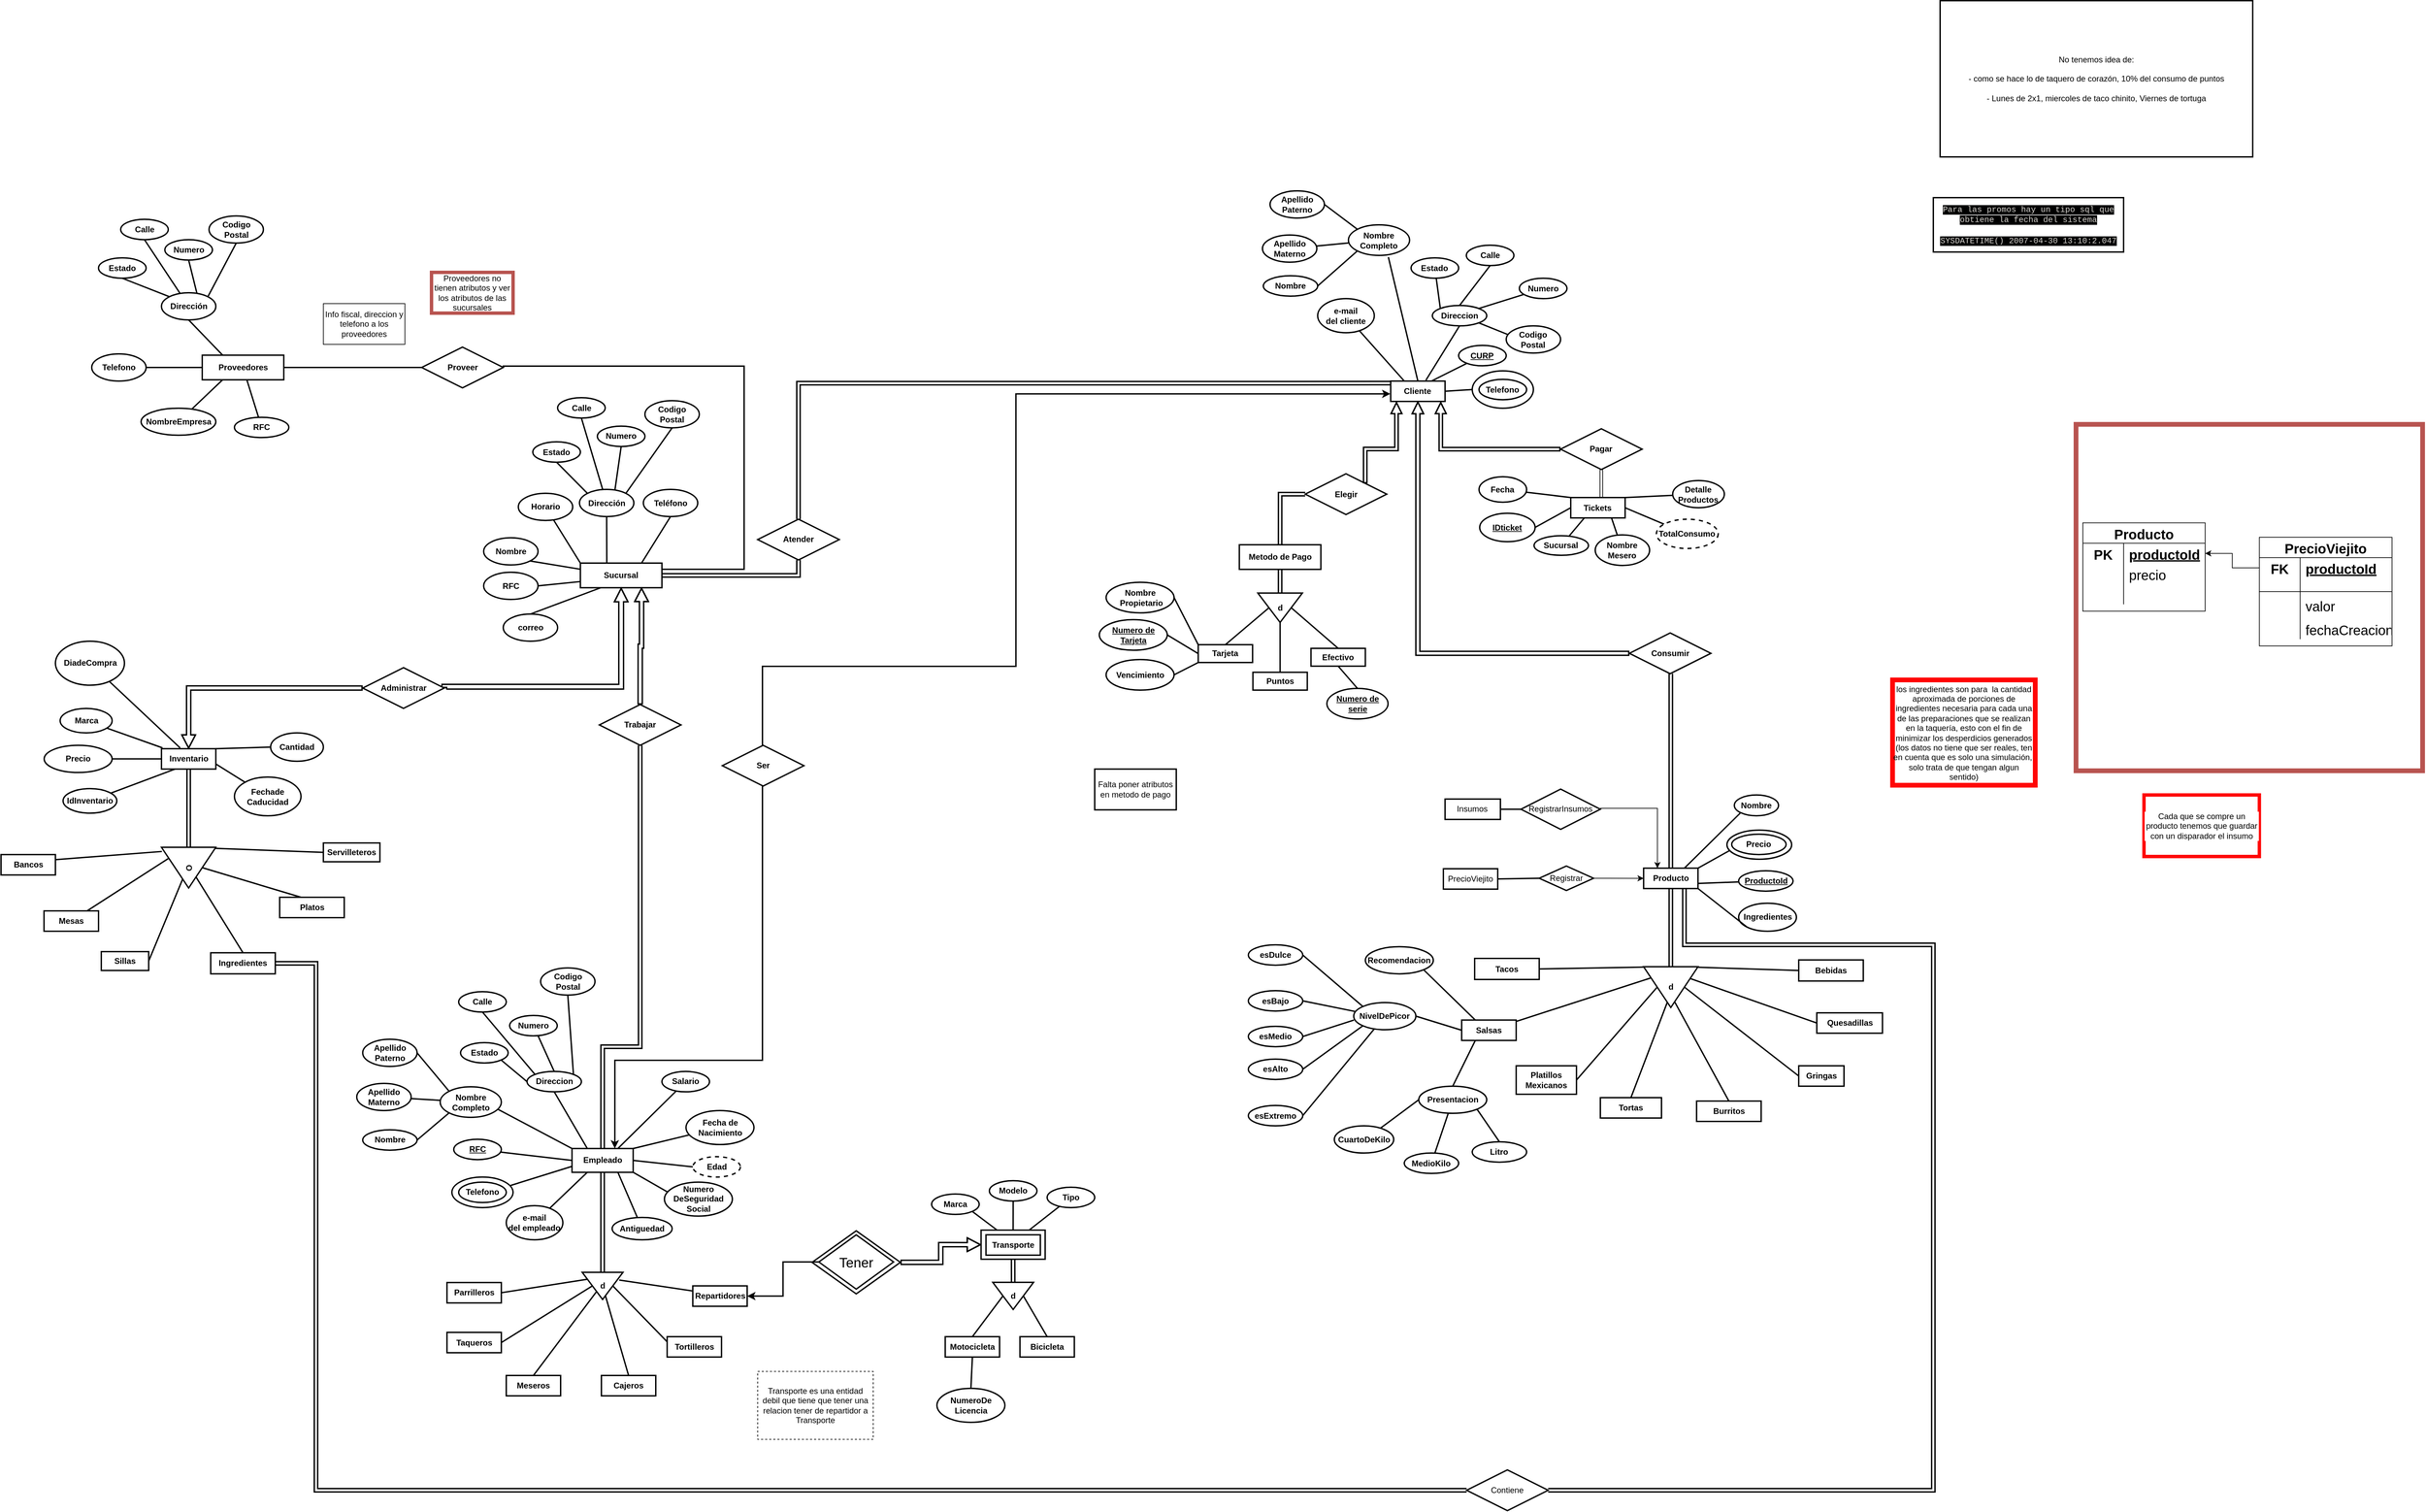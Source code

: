 <mxfile version="18.1.1" type="google"><diagram id="iR_wZZyPghaJiHJnA72X" name="Page-1"><mxGraphModel grid="1" page="1" gridSize="10" guides="1" tooltips="1" connect="1" arrows="1" fold="1" pageScale="1" pageWidth="827" pageHeight="1169" math="0" shadow="0"><root><mxCell id="0"/><mxCell id="1" parent="0"/><mxCell id="XJieXbjkl9yUIOfmKj6B-60" value="" style="whiteSpace=wrap;html=1;aspect=fixed;fillColor=none;strokeColor=#b85450;strokeWidth=7;" vertex="1" parent="1"><mxGeometry x="2780" y="-436.25" width="510" height="510" as="geometry"/></mxCell><mxCell id="XJieXbjkl9yUIOfmKj6B-5" style="edgeStyle=none;rounded=0;orthogonalLoop=1;jettySize=auto;html=1;endArrow=none;endFill=0;strokeWidth=2;startArrow=none;exitX=0.5;exitY=0;exitDx=0;exitDy=0;entryX=1;entryY=0;entryDx=0;entryDy=0;" edge="1" parent="1" source="XJieXbjkl9yUIOfmKj6B-6" target="XJieXbjkl9yUIOfmKj6B-2"><mxGeometry relative="1" as="geometry"><mxPoint x="2032.169" y="260.623" as="sourcePoint"/><mxPoint x="2298.54" y="210" as="targetPoint"/></mxGeometry></mxCell><mxCell id="XJieXbjkl9yUIOfmKj6B-28" value="" style="ellipse;whiteSpace=wrap;html=1;strokeWidth=2;fontStyle=1;" vertex="1" parent="1"><mxGeometry x="2266.32" y="161.13" width="95.22" height="42.87" as="geometry"/></mxCell><mxCell id="085r7L5pDX9f_1sIIQ-Q-12" value="Tickets" style="rounded=0;whiteSpace=wrap;html=1;fontStyle=1;strokeWidth=2;" vertex="1" parent="1"><mxGeometry x="2036.45" y="-328.5" width="80" height="30" as="geometry"/></mxCell><mxCell id="085r7L5pDX9f_1sIIQ-Q-13" value="IDticket" style="ellipse;whiteSpace=wrap;html=1;fontStyle=5;strokeWidth=2;" vertex="1" parent="1"><mxGeometry x="1902.48" y="-305.38" width="81.5" height="41.88" as="geometry"/></mxCell><mxCell id="085r7L5pDX9f_1sIIQ-Q-14" value="" style="endArrow=none;html=1;rounded=0;exitX=0;exitY=0.5;exitDx=0;exitDy=0;fontStyle=1;strokeWidth=2;entryX=1;entryY=0.5;entryDx=0;entryDy=0;" edge="1" parent="1" source="085r7L5pDX9f_1sIIQ-Q-12" target="085r7L5pDX9f_1sIIQ-Q-13"><mxGeometry width="50" height="50" relative="1" as="geometry"><mxPoint x="1866.95" y="-526.0" as="sourcePoint"/><mxPoint x="1810.334" y="-474.445" as="targetPoint"/></mxGeometry></mxCell><mxCell id="085r7L5pDX9f_1sIIQ-Q-15" style="edgeStyle=none;rounded=0;orthogonalLoop=1;jettySize=auto;html=1;entryX=1;entryY=0;entryDx=0;entryDy=0;endArrow=none;endFill=0;strokeWidth=2;" edge="1" parent="1" source="085r7L5pDX9f_1sIIQ-Q-16" target="085r7L5pDX9f_1sIIQ-Q-12"><mxGeometry relative="1" as="geometry"/></mxCell><mxCell id="085r7L5pDX9f_1sIIQ-Q-16" value="Detalle&lt;br&gt;Productos" style="ellipse;whiteSpace=wrap;html=1;fontStyle=1;strokeWidth=2;" vertex="1" parent="1"><mxGeometry x="2186.48" y="-353.5" width="76" height="40" as="geometry"/></mxCell><mxCell id="085r7L5pDX9f_1sIIQ-Q-17" style="edgeStyle=none;rounded=0;orthogonalLoop=1;jettySize=auto;html=1;endArrow=none;endFill=0;strokeWidth=2;entryX=0;entryY=0;entryDx=0;entryDy=0;" edge="1" parent="1" source="085r7L5pDX9f_1sIIQ-Q-18" target="085r7L5pDX9f_1sIIQ-Q-12"><mxGeometry relative="1" as="geometry"><mxPoint x="1906.45" y="-466" as="targetPoint"/></mxGeometry></mxCell><mxCell id="085r7L5pDX9f_1sIIQ-Q-18" value="&lt;div&gt;Fecha&lt;/div&gt;" style="ellipse;whiteSpace=wrap;html=1;fontStyle=1;strokeWidth=2;" vertex="1" parent="1"><mxGeometry x="1901.48" y="-359.13" width="70" height="37.5" as="geometry"/></mxCell><mxCell id="085r7L5pDX9f_1sIIQ-Q-19" style="edgeStyle=none;rounded=0;orthogonalLoop=1;jettySize=auto;html=1;endArrow=none;endFill=0;strokeWidth=2;entryX=0.75;entryY=1;entryDx=0;entryDy=0;" edge="1" parent="1" source="085r7L5pDX9f_1sIIQ-Q-20" target="085r7L5pDX9f_1sIIQ-Q-12"><mxGeometry relative="1" as="geometry"><mxPoint x="2142.48" y="-293.5" as="targetPoint"/><mxPoint x="2105.526" y="-256.971" as="sourcePoint"/></mxGeometry></mxCell><mxCell id="085r7L5pDX9f_1sIIQ-Q-20" value="&lt;div&gt;Nombre&lt;/div&gt;&lt;div&gt;Mesero&lt;/div&gt;" style="ellipse;whiteSpace=wrap;html=1;fontStyle=1;strokeWidth=2;" vertex="1" parent="1"><mxGeometry x="2072.48" y="-273.5" width="80" height="45" as="geometry"/></mxCell><mxCell id="085r7L5pDX9f_1sIIQ-Q-23" style="edgeStyle=none;rounded=0;orthogonalLoop=1;jettySize=auto;html=1;endArrow=none;endFill=0;strokeWidth=2;entryX=0.25;entryY=1;entryDx=0;entryDy=0;" edge="1" parent="1" source="085r7L5pDX9f_1sIIQ-Q-24" target="085r7L5pDX9f_1sIIQ-Q-12"><mxGeometry relative="1" as="geometry"><mxPoint x="2052.48" y="-283.5" as="targetPoint"/><mxPoint x="2048.116" y="-253.101" as="sourcePoint"/></mxGeometry></mxCell><mxCell id="085r7L5pDX9f_1sIIQ-Q-24" value="Sucursal" style="ellipse;whiteSpace=wrap;html=1;fontStyle=1;strokeWidth=2;" vertex="1" parent="1"><mxGeometry x="1982.48" y="-272.25" width="80" height="28.75" as="geometry"/></mxCell><mxCell id="085r7L5pDX9f_1sIIQ-Q-26" style="edgeStyle=none;rounded=0;orthogonalLoop=1;jettySize=auto;html=1;entryX=1;entryY=0.5;entryDx=0;entryDy=0;endArrow=none;endFill=0;strokeWidth=2;" edge="1" parent="1" source="085r7L5pDX9f_1sIIQ-Q-27" target="085r7L5pDX9f_1sIIQ-Q-12"><mxGeometry relative="1" as="geometry"><mxPoint x="2107.48" y="-247.75" as="targetPoint"/></mxGeometry></mxCell><mxCell id="085r7L5pDX9f_1sIIQ-Q-27" value="TotalConsumo" style="ellipse;whiteSpace=wrap;html=1;fontStyle=1;strokeWidth=2;dashed=1;" vertex="1" parent="1"><mxGeometry x="2162.48" y="-296.63" width="91" height="43.13" as="geometry"/></mxCell><mxCell id="085r7L5pDX9f_1sIIQ-Q-83" value="&lt;span&gt;Cliente&lt;/span&gt;" style="rounded=0;whiteSpace=wrap;html=1;strokeWidth=2;fontStyle=1" vertex="1" parent="1"><mxGeometry x="1771.48" y="-500" width="80" height="30" as="geometry"/></mxCell><mxCell id="085r7L5pDX9f_1sIIQ-Q-84" value="Nombre&lt;br&gt;Completo" style="ellipse;whiteSpace=wrap;html=1;strokeWidth=2;fontStyle=1" vertex="1" parent="1"><mxGeometry x="1709.3" y="-730" width="90" height="45" as="geometry"/></mxCell><mxCell id="085r7L5pDX9f_1sIIQ-Q-85" value="Telefono" style="ellipse;whiteSpace=wrap;html=1;strokeWidth=2;fontStyle=1" vertex="1" parent="1"><mxGeometry x="1901.48" y="-502.5" width="70" height="30" as="geometry"/></mxCell><mxCell id="085r7L5pDX9f_1sIIQ-Q-86" value="" style="endArrow=none;html=1;rounded=0;exitX=0.5;exitY=0;exitDx=0;exitDy=0;entryX=0.653;entryY=1.056;entryDx=0;entryDy=0;strokeWidth=2;fontStyle=1;entryPerimeter=0;" edge="1" parent="1" source="085r7L5pDX9f_1sIIQ-Q-83" target="085r7L5pDX9f_1sIIQ-Q-84"><mxGeometry width="50" height="50" relative="1" as="geometry"><mxPoint x="1830.79" y="-602.5" as="sourcePoint"/><mxPoint x="2000.79" y="-555" as="targetPoint"/></mxGeometry></mxCell><mxCell id="085r7L5pDX9f_1sIIQ-Q-87" value="" style="endArrow=none;html=1;rounded=0;exitX=0.648;exitY=-0.042;exitDx=0;exitDy=0;entryX=0.5;entryY=1;entryDx=0;entryDy=0;strokeWidth=2;fontStyle=1;exitPerimeter=0;" edge="1" parent="1" source="085r7L5pDX9f_1sIIQ-Q-83" target="085r7L5pDX9f_1sIIQ-Q-89"><mxGeometry width="50" height="50" relative="1" as="geometry"><mxPoint x="1850.79" y="-617.5" as="sourcePoint"/><mxPoint x="1970.79" y="-625" as="targetPoint"/></mxGeometry></mxCell><mxCell id="085r7L5pDX9f_1sIIQ-Q-88" value="" style="endArrow=none;html=1;rounded=0;exitX=1;exitY=0.5;exitDx=0;exitDy=0;strokeWidth=2;fontStyle=1;entryX=0;entryY=0.5;entryDx=0;entryDy=0;" edge="1" parent="1" source="085r7L5pDX9f_1sIIQ-Q-83" target="085r7L5pDX9f_1sIIQ-Q-106"><mxGeometry width="50" height="50" relative="1" as="geometry"><mxPoint x="1811.48" y="-512.5" as="sourcePoint"/><mxPoint x="1852.98" y="-287.5" as="targetPoint"/></mxGeometry></mxCell><mxCell id="085r7L5pDX9f_1sIIQ-Q-89" value="Direccion" style="ellipse;whiteSpace=wrap;html=1;strokeWidth=2;fontStyle=1" vertex="1" parent="1"><mxGeometry x="1832.8" y="-611.25" width="80" height="30" as="geometry"/></mxCell><mxCell id="085r7L5pDX9f_1sIIQ-Q-90" value="Estado" style="ellipse;whiteSpace=wrap;html=1;strokeWidth=2;fontStyle=1" vertex="1" parent="1"><mxGeometry x="1801.48" y="-681.38" width="70" height="30" as="geometry"/></mxCell><mxCell id="085r7L5pDX9f_1sIIQ-Q-91" value="Codigo Postal" style="ellipse;whiteSpace=wrap;html=1;strokeWidth=2;fontStyle=1" vertex="1" parent="1"><mxGeometry x="1941.48" y="-581.25" width="80" height="40" as="geometry"/></mxCell><mxCell id="085r7L5pDX9f_1sIIQ-Q-92" value="Numero" style="ellipse;whiteSpace=wrap;html=1;strokeWidth=2;fontStyle=1" vertex="1" parent="1"><mxGeometry x="1960.85" y="-651.38" width="70" height="30" as="geometry"/></mxCell><mxCell id="085r7L5pDX9f_1sIIQ-Q-93" value="" style="endArrow=none;html=1;rounded=0;exitX=0;exitY=0;exitDx=0;exitDy=0;strokeWidth=2;fontStyle=1;" edge="1" parent="1" source="085r7L5pDX9f_1sIIQ-Q-89" target="085r7L5pDX9f_1sIIQ-Q-90"><mxGeometry width="50" height="50" relative="1" as="geometry"><mxPoint x="1810.85" y="-673.75" as="sourcePoint"/><mxPoint x="1780.85" y="-638.75" as="targetPoint"/></mxGeometry></mxCell><mxCell id="085r7L5pDX9f_1sIIQ-Q-94" value="" style="endArrow=none;html=1;rounded=0;exitX=1;exitY=1;exitDx=0;exitDy=0;entryX=0.033;entryY=0.322;entryDx=0;entryDy=0;strokeWidth=2;fontStyle=1;entryPerimeter=0;" edge="1" parent="1" source="085r7L5pDX9f_1sIIQ-Q-89" target="085r7L5pDX9f_1sIIQ-Q-91"><mxGeometry width="50" height="50" relative="1" as="geometry"><mxPoint x="1791.54" y="-566.25" as="sourcePoint"/><mxPoint x="1901.54" y="-611.25" as="targetPoint"/></mxGeometry></mxCell><mxCell id="085r7L5pDX9f_1sIIQ-Q-95" value="" style="endArrow=none;html=1;rounded=0;exitX=0.5;exitY=0;exitDx=0;exitDy=0;entryX=0.5;entryY=1;entryDx=0;entryDy=0;strokeWidth=2;fontStyle=1" edge="1" parent="1" source="085r7L5pDX9f_1sIIQ-Q-89" target="085r7L5pDX9f_1sIIQ-Q-97"><mxGeometry width="50" height="50" relative="1" as="geometry"><mxPoint x="1751.54" y="-566.25" as="sourcePoint"/><mxPoint x="1911.54" y="-566.25" as="targetPoint"/></mxGeometry></mxCell><mxCell id="085r7L5pDX9f_1sIIQ-Q-96" value="" style="endArrow=none;html=1;rounded=0;exitX=1;exitY=0;exitDx=0;exitDy=0;strokeWidth=2;fontStyle=1" edge="1" parent="1" source="085r7L5pDX9f_1sIIQ-Q-89" target="085r7L5pDX9f_1sIIQ-Q-92"><mxGeometry width="50" height="50" relative="1" as="geometry"><mxPoint x="1771.54" y="-546.25" as="sourcePoint"/><mxPoint x="1911.54" y="-536.25" as="targetPoint"/></mxGeometry></mxCell><mxCell id="085r7L5pDX9f_1sIIQ-Q-97" value="Calle" style="ellipse;whiteSpace=wrap;html=1;strokeWidth=2;fontStyle=1" vertex="1" parent="1"><mxGeometry x="1882.8" y="-700" width="70" height="30" as="geometry"/></mxCell><mxCell id="085r7L5pDX9f_1sIIQ-Q-98" value="Apellido&lt;br&gt;Paterno" style="ellipse;whiteSpace=wrap;html=1;strokeWidth=2;fontStyle=1" vertex="1" parent="1"><mxGeometry x="1593.95" y="-780" width="80" height="40" as="geometry"/></mxCell><mxCell id="085r7L5pDX9f_1sIIQ-Q-99" value="Apellido&lt;br&gt;Materno" style="ellipse;whiteSpace=wrap;html=1;strokeWidth=2;fontStyle=1" vertex="1" parent="1"><mxGeometry x="1582.8" y="-715" width="80" height="40" as="geometry"/></mxCell><mxCell id="085r7L5pDX9f_1sIIQ-Q-100" value="" style="endArrow=none;html=1;rounded=0;exitX=0;exitY=0;exitDx=0;exitDy=0;entryX=1;entryY=0.5;entryDx=0;entryDy=0;strokeWidth=2;fontStyle=1" edge="1" parent="1" source="085r7L5pDX9f_1sIIQ-Q-84" target="085r7L5pDX9f_1sIIQ-Q-98"><mxGeometry width="50" height="50" relative="1" as="geometry"><mxPoint x="1746.68" y="-589.61" as="sourcePoint"/><mxPoint x="1834.05" y="-685" as="targetPoint"/></mxGeometry></mxCell><mxCell id="085r7L5pDX9f_1sIIQ-Q-101" value="" style="endArrow=none;html=1;rounded=0;exitX=0;exitY=1;exitDx=0;exitDy=0;entryX=1;entryY=0.5;entryDx=0;entryDy=0;strokeWidth=2;fontStyle=1" edge="1" parent="1" source="085r7L5pDX9f_1sIIQ-Q-84" target="085r7L5pDX9f_1sIIQ-Q-103"><mxGeometry width="50" height="50" relative="1" as="geometry"><mxPoint x="1714.176" y="-585.553" as="sourcePoint"/><mxPoint x="1844.05" y="-640" as="targetPoint"/></mxGeometry></mxCell><mxCell id="085r7L5pDX9f_1sIIQ-Q-102" value="" style="endArrow=none;html=1;rounded=0;strokeWidth=2;fontStyle=1" edge="1" parent="1" source="085r7L5pDX9f_1sIIQ-Q-84" target="085r7L5pDX9f_1sIIQ-Q-99"><mxGeometry width="50" height="50" relative="1" as="geometry"><mxPoint x="1726.45" y="-590" as="sourcePoint"/><mxPoint x="1844.05" y="-610" as="targetPoint"/></mxGeometry></mxCell><mxCell id="085r7L5pDX9f_1sIIQ-Q-103" value="Nombre" style="ellipse;whiteSpace=wrap;html=1;strokeWidth=2;fontStyle=1" vertex="1" parent="1"><mxGeometry x="1584.05" y="-655" width="80" height="30" as="geometry"/></mxCell><mxCell id="085r7L5pDX9f_1sIIQ-Q-104" value="&lt;p style=&quot;line-height: 1.2&quot;&gt;&lt;u&gt;CURP&lt;/u&gt;&lt;/p&gt;" style="ellipse;whiteSpace=wrap;html=1;strokeWidth=2;fontStyle=1" vertex="1" parent="1"><mxGeometry x="1871.48" y="-552.5" width="70" height="30" as="geometry"/></mxCell><mxCell id="085r7L5pDX9f_1sIIQ-Q-105" value="" style="endArrow=none;html=1;rounded=0;exitX=0.75;exitY=0;exitDx=0;exitDy=0;strokeWidth=2;fontStyle=1" edge="1" parent="1" source="085r7L5pDX9f_1sIIQ-Q-83" target="085r7L5pDX9f_1sIIQ-Q-104"><mxGeometry width="50" height="50" relative="1" as="geometry"><mxPoint x="1841.48" y="-482.5" as="sourcePoint"/><mxPoint x="1862.98" y="-277.5" as="targetPoint"/></mxGeometry></mxCell><mxCell id="085r7L5pDX9f_1sIIQ-Q-106" value="" style="ellipse;whiteSpace=wrap;html=1;fillColor=none;strokeWidth=2;" vertex="1" parent="1"><mxGeometry x="1891.48" y="-515" width="90" height="55" as="geometry"/></mxCell><mxCell id="085r7L5pDX9f_1sIIQ-Q-109" value="" style="endArrow=none;html=1;rounded=0;strokeWidth=2;fontStyle=1;exitX=0.25;exitY=0;exitDx=0;exitDy=0;" edge="1" parent="1" source="085r7L5pDX9f_1sIIQ-Q-83" target="085r7L5pDX9f_1sIIQ-Q-110"><mxGeometry width="50" height="50" relative="1" as="geometry"><mxPoint x="1119" y="-483.25" as="sourcePoint"/><mxPoint x="1721.3" y="-590" as="targetPoint"/></mxGeometry></mxCell><mxCell id="085r7L5pDX9f_1sIIQ-Q-110" value="&lt;div&gt;e-mail &lt;br&gt;&lt;/div&gt;&lt;div&gt;del cliente&lt;/div&gt;" style="ellipse;whiteSpace=wrap;html=1;strokeWidth=2;fontStyle=1" vertex="1" parent="1"><mxGeometry x="1664.05" y="-621.38" width="83.3" height="50.25" as="geometry"/></mxCell><mxCell id="nxlOG0FfaxAlOg9LqHtD-63" style="edgeStyle=orthogonalEdgeStyle;rounded=0;orthogonalLoop=1;jettySize=auto;html=1;endArrow=none;endFill=0;strokeWidth=2;entryX=0.5;entryY=1;entryDx=0;entryDy=0;exitX=0.5;exitY=0;exitDx=0;exitDy=0;startArrow=none;startFill=0;shape=link;" edge="1" parent="1" source="085r7L5pDX9f_1sIIQ-Q-141" target="nxlOG0FfaxAlOg9LqHtD-64"><mxGeometry relative="1" as="geometry"><mxPoint x="640" y="440" as="targetPoint"/><Array as="points"><mxPoint x="612" y="480"/><mxPoint x="667" y="480"/></Array></mxGeometry></mxCell><mxCell id="085r7L5pDX9f_1sIIQ-Q-141" value="Empleado" style="rounded=0;whiteSpace=wrap;html=1;strokeWidth=2;fontStyle=1" vertex="1" parent="1"><mxGeometry x="566.75" y="629.87" width="90" height="35" as="geometry"/></mxCell><mxCell id="085r7L5pDX9f_1sIIQ-Q-142" value="Nombre&lt;br&gt;Completo" style="ellipse;whiteSpace=wrap;html=1;strokeWidth=2;fontStyle=1" vertex="1" parent="1"><mxGeometry x="372.75" y="539" width="90" height="45" as="geometry"/></mxCell><mxCell id="085r7L5pDX9f_1sIIQ-Q-143" value="Telefono" style="ellipse;whiteSpace=wrap;html=1;strokeWidth=2;fontStyle=1" vertex="1" parent="1"><mxGeometry x="400" y="679.38" width="70" height="30" as="geometry"/></mxCell><mxCell id="085r7L5pDX9f_1sIIQ-Q-144" value="" style="endArrow=none;html=1;rounded=0;exitX=0;exitY=0;exitDx=0;exitDy=0;entryX=0.937;entryY=0.727;entryDx=0;entryDy=0;strokeWidth=2;fontStyle=1;entryPerimeter=0;" edge="1" parent="1" source="085r7L5pDX9f_1sIIQ-Q-141" target="085r7L5pDX9f_1sIIQ-Q-142"><mxGeometry width="50" height="50" relative="1" as="geometry"><mxPoint x="676.75" y="624.87" as="sourcePoint"/><mxPoint x="726.75" y="574.87" as="targetPoint"/></mxGeometry></mxCell><mxCell id="085r7L5pDX9f_1sIIQ-Q-145" value="" style="endArrow=none;html=1;rounded=0;exitX=0.25;exitY=0;exitDx=0;exitDy=0;entryX=0.5;entryY=1;entryDx=0;entryDy=0;strokeWidth=2;fontStyle=1" edge="1" parent="1" source="085r7L5pDX9f_1sIIQ-Q-141" target="085r7L5pDX9f_1sIIQ-Q-147"><mxGeometry width="50" height="50" relative="1" as="geometry"><mxPoint x="636.75" y="532.37" as="sourcePoint"/><mxPoint x="696.75" y="504.87" as="targetPoint"/></mxGeometry></mxCell><mxCell id="085r7L5pDX9f_1sIIQ-Q-146" value="" style="endArrow=none;html=1;rounded=0;exitX=0;exitY=0.75;exitDx=0;exitDy=0;strokeWidth=2;fontStyle=1;entryX=0.961;entryY=0.275;entryDx=0;entryDy=0;entryPerimeter=0;" edge="1" parent="1" source="085r7L5pDX9f_1sIIQ-Q-141" target="085r7L5pDX9f_1sIIQ-Q-169"><mxGeometry width="50" height="50" relative="1" as="geometry"><mxPoint x="596.75" y="499.87" as="sourcePoint"/><mxPoint x="638.25" y="724.87" as="targetPoint"/></mxGeometry></mxCell><mxCell id="085r7L5pDX9f_1sIIQ-Q-147" value="Direccion" style="ellipse;whiteSpace=wrap;html=1;strokeWidth=2;fontStyle=1" vertex="1" parent="1"><mxGeometry x="500.57" y="516.43" width="80" height="30" as="geometry"/></mxCell><mxCell id="085r7L5pDX9f_1sIIQ-Q-148" value="Estado" style="ellipse;whiteSpace=wrap;html=1;strokeWidth=2;fontStyle=1" vertex="1" parent="1"><mxGeometry x="402.75" y="474" width="70" height="30" as="geometry"/></mxCell><mxCell id="085r7L5pDX9f_1sIIQ-Q-149" value="Codigo Postal" style="ellipse;whiteSpace=wrap;html=1;strokeWidth=2;fontStyle=1" vertex="1" parent="1"><mxGeometry x="520.57" y="364" width="80" height="40" as="geometry"/></mxCell><mxCell id="085r7L5pDX9f_1sIIQ-Q-150" value="Numero" style="ellipse;whiteSpace=wrap;html=1;strokeWidth=2;fontStyle=1" vertex="1" parent="1"><mxGeometry x="475" y="434" width="70" height="30" as="geometry"/></mxCell><mxCell id="085r7L5pDX9f_1sIIQ-Q-151" value="" style="endArrow=none;html=1;rounded=0;exitX=0;exitY=0.5;exitDx=0;exitDy=0;strokeWidth=2;fontStyle=1;entryX=1;entryY=1;entryDx=0;entryDy=0;" edge="1" parent="1" source="085r7L5pDX9f_1sIIQ-Q-147" target="085r7L5pDX9f_1sIIQ-Q-148"><mxGeometry width="50" height="50" relative="1" as="geometry"><mxPoint x="415" y="536.0" as="sourcePoint"/><mxPoint x="341" y="488.0" as="targetPoint"/></mxGeometry></mxCell><mxCell id="085r7L5pDX9f_1sIIQ-Q-152" value="" style="endArrow=none;html=1;rounded=0;exitX=1;exitY=0;exitDx=0;exitDy=0;entryX=0.5;entryY=1;entryDx=0;entryDy=0;strokeWidth=2;fontStyle=1;" edge="1" parent="1" source="085r7L5pDX9f_1sIIQ-Q-147" target="085r7L5pDX9f_1sIIQ-Q-149"><mxGeometry width="50" height="50" relative="1" as="geometry"><mxPoint x="414" y="405.37" as="sourcePoint"/><mxPoint x="524" y="360.37" as="targetPoint"/></mxGeometry></mxCell><mxCell id="085r7L5pDX9f_1sIIQ-Q-153" value="" style="endArrow=none;html=1;rounded=0;exitX=0;exitY=0;exitDx=0;exitDy=0;entryX=0.5;entryY=1;entryDx=0;entryDy=0;strokeWidth=2;fontStyle=1" edge="1" parent="1" source="085r7L5pDX9f_1sIIQ-Q-147" target="085r7L5pDX9f_1sIIQ-Q-155"><mxGeometry width="50" height="50" relative="1" as="geometry"><mxPoint x="374" y="405.37" as="sourcePoint"/><mxPoint x="534" y="405.37" as="targetPoint"/></mxGeometry></mxCell><mxCell id="085r7L5pDX9f_1sIIQ-Q-154" value="" style="endArrow=none;html=1;rounded=0;exitX=0.5;exitY=0;exitDx=0;exitDy=0;strokeWidth=2;fontStyle=1" edge="1" parent="1" source="085r7L5pDX9f_1sIIQ-Q-147" target="085r7L5pDX9f_1sIIQ-Q-150"><mxGeometry width="50" height="50" relative="1" as="geometry"><mxPoint x="394" y="425.37" as="sourcePoint"/><mxPoint x="534" y="435.37" as="targetPoint"/></mxGeometry></mxCell><mxCell id="085r7L5pDX9f_1sIIQ-Q-155" value="Calle" style="ellipse;whiteSpace=wrap;html=1;strokeWidth=2;fontStyle=1" vertex="1" parent="1"><mxGeometry x="400" y="399" width="70" height="30" as="geometry"/></mxCell><mxCell id="085r7L5pDX9f_1sIIQ-Q-156" value="Apellido&lt;br&gt;Paterno" style="ellipse;whiteSpace=wrap;html=1;strokeWidth=2;fontStyle=1" vertex="1" parent="1"><mxGeometry x="258.75" y="469" width="80" height="40" as="geometry"/></mxCell><mxCell id="085r7L5pDX9f_1sIIQ-Q-157" value="Apellido&lt;br&gt;Materno" style="ellipse;whiteSpace=wrap;html=1;strokeWidth=2;fontStyle=1" vertex="1" parent="1"><mxGeometry x="250" y="534" width="80" height="40" as="geometry"/></mxCell><mxCell id="085r7L5pDX9f_1sIIQ-Q-158" value="" style="endArrow=none;html=1;rounded=0;exitX=0;exitY=0;exitDx=0;exitDy=0;entryX=1;entryY=0.5;entryDx=0;entryDy=0;strokeWidth=2;fontStyle=1" edge="1" parent="1" source="085r7L5pDX9f_1sIIQ-Q-142" target="085r7L5pDX9f_1sIIQ-Q-156"><mxGeometry width="50" height="50" relative="1" as="geometry"><mxPoint x="414.13" y="678.39" as="sourcePoint"/><mxPoint x="501.5" y="583" as="targetPoint"/></mxGeometry></mxCell><mxCell id="085r7L5pDX9f_1sIIQ-Q-159" value="" style="endArrow=none;html=1;rounded=0;exitX=0;exitY=1;exitDx=0;exitDy=0;entryX=1;entryY=0.5;entryDx=0;entryDy=0;strokeWidth=2;fontStyle=1" edge="1" parent="1" source="085r7L5pDX9f_1sIIQ-Q-142" target="085r7L5pDX9f_1sIIQ-Q-161"><mxGeometry width="50" height="50" relative="1" as="geometry"><mxPoint x="381.626" y="682.447" as="sourcePoint"/><mxPoint x="511.5" y="628" as="targetPoint"/></mxGeometry></mxCell><mxCell id="085r7L5pDX9f_1sIIQ-Q-160" value="" style="endArrow=none;html=1;rounded=0;strokeWidth=2;fontStyle=1" edge="1" parent="1" source="085r7L5pDX9f_1sIIQ-Q-142" target="085r7L5pDX9f_1sIIQ-Q-157"><mxGeometry width="50" height="50" relative="1" as="geometry"><mxPoint x="393.9" y="678" as="sourcePoint"/><mxPoint x="511.5" y="658" as="targetPoint"/></mxGeometry></mxCell><mxCell id="085r7L5pDX9f_1sIIQ-Q-161" value="Nombre" style="ellipse;whiteSpace=wrap;html=1;strokeWidth=2;fontStyle=1" vertex="1" parent="1"><mxGeometry x="258.75" y="602.37" width="80" height="30" as="geometry"/></mxCell><mxCell id="085r7L5pDX9f_1sIIQ-Q-162" value="&lt;p style=&quot;line-height: 1.2&quot;&gt;&lt;u&gt;RFC&lt;/u&gt;&lt;/p&gt;" style="ellipse;whiteSpace=wrap;html=1;strokeWidth=2;fontStyle=1" vertex="1" parent="1"><mxGeometry x="392.75" y="616.25" width="70" height="30" as="geometry"/></mxCell><mxCell id="085r7L5pDX9f_1sIIQ-Q-163" value="" style="endArrow=none;html=1;rounded=0;exitX=0;exitY=0.5;exitDx=0;exitDy=0;strokeWidth=2;fontStyle=1" edge="1" parent="1" source="085r7L5pDX9f_1sIIQ-Q-141" target="085r7L5pDX9f_1sIIQ-Q-162"><mxGeometry width="50" height="50" relative="1" as="geometry"><mxPoint x="626.75" y="529.87" as="sourcePoint"/><mxPoint x="648.25" y="734.87" as="targetPoint"/></mxGeometry></mxCell><mxCell id="085r7L5pDX9f_1sIIQ-Q-164" value="" style="edgeStyle=none;rounded=0;orthogonalLoop=1;jettySize=auto;html=1;endArrow=none;endFill=0;strokeWidth=2;entryX=0.75;entryY=0;entryDx=0;entryDy=0;" edge="1" parent="1" source="085r7L5pDX9f_1sIIQ-Q-165" target="085r7L5pDX9f_1sIIQ-Q-141"><mxGeometry relative="1" as="geometry"/></mxCell><mxCell id="085r7L5pDX9f_1sIIQ-Q-165" value="Salario" style="ellipse;whiteSpace=wrap;html=1;strokeWidth=2;fontStyle=1" vertex="1" parent="1"><mxGeometry x="699.07" y="516.43" width="70" height="30" as="geometry"/></mxCell><mxCell id="085r7L5pDX9f_1sIIQ-Q-166" value="&lt;div&gt;Fecha de&lt;/div&gt;&lt;div&gt;Nacimiento&lt;/div&gt;" style="ellipse;whiteSpace=wrap;html=1;strokeWidth=2;fontStyle=1" vertex="1" parent="1"><mxGeometry x="734.5" y="574" width="100" height="50" as="geometry"/></mxCell><mxCell id="085r7L5pDX9f_1sIIQ-Q-167" value="" style="endArrow=none;html=1;rounded=0;exitX=1;exitY=0;exitDx=0;exitDy=0;strokeWidth=2;fontStyle=1" edge="1" parent="1" source="085r7L5pDX9f_1sIIQ-Q-141" target="085r7L5pDX9f_1sIIQ-Q-166"><mxGeometry width="50" height="50" relative="1" as="geometry"><mxPoint x="836.75" y="566.12" as="sourcePoint"/><mxPoint x="908.25" y="634.87" as="targetPoint"/></mxGeometry></mxCell><mxCell id="085r7L5pDX9f_1sIIQ-Q-168" value="Edad" style="ellipse;whiteSpace=wrap;html=1;strokeWidth=2;fontStyle=1;dashed=1;" vertex="1" parent="1"><mxGeometry x="744.5" y="641.88" width="70" height="30" as="geometry"/></mxCell><mxCell id="085r7L5pDX9f_1sIIQ-Q-169" value="" style="ellipse;whiteSpace=wrap;html=1;fillColor=none;strokeWidth=2;" vertex="1" parent="1"><mxGeometry x="390" y="671.88" width="90" height="45" as="geometry"/></mxCell><mxCell id="085r7L5pDX9f_1sIIQ-Q-170" value="" style="endArrow=none;html=1;rounded=0;entryX=0.5;entryY=1;entryDx=0;entryDy=0;exitX=0;exitY=0.5;exitDx=0;exitDy=0;strokeWidth=2;shape=link;" edge="1" parent="1" source="085r7L5pDX9f_1sIIQ-Q-173" target="085r7L5pDX9f_1sIIQ-Q-141"><mxGeometry width="50" height="50" relative="1" as="geometry"><mxPoint x="618.35" y="811.9" as="sourcePoint"/><mxPoint x="619.71" y="774.0" as="targetPoint"/></mxGeometry></mxCell><mxCell id="085r7L5pDX9f_1sIIQ-Q-171" value="Parrilleros" style="rounded=0;whiteSpace=wrap;html=1;fontStyle=1;strokeWidth=2;" vertex="1" parent="1"><mxGeometry x="382.75" y="827.18" width="80" height="30" as="geometry"/></mxCell><mxCell id="085r7L5pDX9f_1sIIQ-Q-173" value="&lt;b&gt;d&lt;/b&gt;" style="triangle;whiteSpace=wrap;html=1;strokeWidth=2;fillColor=none;rotation=90;align=center;verticalAlign=middle;horizontal=0;" vertex="1" parent="1"><mxGeometry x="591.75" y="802.12" width="40" height="60" as="geometry"/></mxCell><mxCell id="085r7L5pDX9f_1sIIQ-Q-174" value="" style="rounded=0;orthogonalLoop=1;jettySize=auto;html=1;exitX=1;exitY=0.5;exitDx=0;exitDy=0;endArrow=none;endFill=0;strokeWidth=2;entryX=0.253;entryY=0.863;entryDx=0;entryDy=0;entryPerimeter=0;" edge="1" parent="1" source="085r7L5pDX9f_1sIIQ-Q-171" target="085r7L5pDX9f_1sIIQ-Q-173"><mxGeometry relative="1" as="geometry"><mxPoint x="603.649" y="835.619" as="targetPoint"/><mxPoint x="389.75" y="853.8" as="sourcePoint"/></mxGeometry></mxCell><mxCell id="085r7L5pDX9f_1sIIQ-Q-176" value="" style="endArrow=none;html=1;rounded=0;exitX=1;exitY=0.5;exitDx=0;exitDy=0;strokeWidth=2;fontStyle=1;entryX=0;entryY=0.5;entryDx=0;entryDy=0;" edge="1" parent="1" source="085r7L5pDX9f_1sIIQ-Q-141" target="085r7L5pDX9f_1sIIQ-Q-168"><mxGeometry width="50" height="50" relative="1" as="geometry"><mxPoint x="644.25" y="639.87" as="sourcePoint"/><mxPoint x="695.089" y="534.181" as="targetPoint"/></mxGeometry></mxCell><mxCell id="085r7L5pDX9f_1sIIQ-Q-178" value="&lt;div&gt;Numero&lt;/div&gt;&lt;div&gt;DeSeguridad&lt;/div&gt;&lt;div&gt;Social&lt;/div&gt;" style="ellipse;whiteSpace=wrap;html=1;strokeWidth=2;fontStyle=1" vertex="1" parent="1"><mxGeometry x="702.75" y="679.38" width="100" height="50" as="geometry"/></mxCell><mxCell id="085r7L5pDX9f_1sIIQ-Q-179" value="" style="endArrow=none;html=1;rounded=0;exitX=1;exitY=1;exitDx=0;exitDy=0;strokeWidth=2;fontStyle=1;entryX=0.054;entryY=0.3;entryDx=0;entryDy=0;entryPerimeter=0;" edge="1" parent="1" source="085r7L5pDX9f_1sIIQ-Q-141" target="085r7L5pDX9f_1sIIQ-Q-178"><mxGeometry width="50" height="50" relative="1" as="geometry"><mxPoint x="644.25" y="639.87" as="sourcePoint"/><mxPoint x="717.029" y="570.075" as="targetPoint"/></mxGeometry></mxCell><mxCell id="085r7L5pDX9f_1sIIQ-Q-180" value="Antiguedad" style="ellipse;whiteSpace=wrap;html=1;strokeWidth=2;fontStyle=1" vertex="1" parent="1"><mxGeometry x="625.82" y="731.38" width="88.25" height="32.87" as="geometry"/></mxCell><mxCell id="085r7L5pDX9f_1sIIQ-Q-181" value="" style="endArrow=none;html=1;rounded=0;strokeWidth=2;fontStyle=1;exitX=0.75;exitY=1;exitDx=0;exitDy=0;" edge="1" parent="1" source="085r7L5pDX9f_1sIIQ-Q-141" target="085r7L5pDX9f_1sIIQ-Q-180"><mxGeometry width="50" height="50" relative="1" as="geometry"><mxPoint x="640" y="674" as="sourcePoint"/><mxPoint x="753.25" y="613.13" as="targetPoint"/></mxGeometry></mxCell><mxCell id="085r7L5pDX9f_1sIIQ-Q-182" value="" style="endArrow=none;html=1;rounded=0;strokeWidth=2;fontStyle=1;exitX=0.25;exitY=1;exitDx=0;exitDy=0;" edge="1" parent="1" source="085r7L5pDX9f_1sIIQ-Q-141" target="085r7L5pDX9f_1sIIQ-Q-183"><mxGeometry width="50" height="50" relative="1" as="geometry"><mxPoint x="557.43" y="835.38" as="sourcePoint"/><mxPoint x="487.25" y="745.38" as="targetPoint"/></mxGeometry></mxCell><mxCell id="085r7L5pDX9f_1sIIQ-Q-183" value="&lt;div&gt;e-mail &lt;br&gt;&lt;/div&gt;&lt;div&gt;del empleado&lt;/div&gt;" style="ellipse;whiteSpace=wrap;html=1;strokeWidth=2;fontStyle=1" vertex="1" parent="1"><mxGeometry x="470" y="714" width="83.3" height="50.25" as="geometry"/></mxCell><mxCell id="085r7L5pDX9f_1sIIQ-Q-184" value="Taqueros" style="rounded=0;whiteSpace=wrap;html=1;fontStyle=1;strokeWidth=2;" vertex="1" parent="1"><mxGeometry x="382.75" y="900.55" width="80" height="30" as="geometry"/></mxCell><mxCell id="085r7L5pDX9f_1sIIQ-Q-185" value="" style="rounded=0;orthogonalLoop=1;jettySize=auto;html=1;exitX=1;exitY=0.5;exitDx=0;exitDy=0;endArrow=none;endFill=0;strokeWidth=2;entryX=0.5;entryY=1;entryDx=0;entryDy=0;" edge="1" parent="1" source="085r7L5pDX9f_1sIIQ-Q-184" target="085r7L5pDX9f_1sIIQ-Q-173"><mxGeometry relative="1" as="geometry"><mxPoint x="632.09" y="874.003" as="targetPoint"/><mxPoint x="422.5" y="892.23" as="sourcePoint"/></mxGeometry></mxCell><mxCell id="085r7L5pDX9f_1sIIQ-Q-186" value="Meseros" style="rounded=0;whiteSpace=wrap;html=1;fontStyle=1;strokeWidth=2;" vertex="1" parent="1"><mxGeometry x="470" y="964.0" width="80" height="30" as="geometry"/></mxCell><mxCell id="085r7L5pDX9f_1sIIQ-Q-187" value="" style="rounded=0;orthogonalLoop=1;jettySize=auto;html=1;exitX=0.5;exitY=0;exitDx=0;exitDy=0;endArrow=none;endFill=0;strokeWidth=2;entryX=0.722;entryY=0.654;entryDx=0;entryDy=0;entryPerimeter=0;" edge="1" parent="1" source="085r7L5pDX9f_1sIIQ-Q-186" target="085r7L5pDX9f_1sIIQ-Q-173"><mxGeometry relative="1" as="geometry"><mxPoint x="580" y="874" as="targetPoint"/><mxPoint x="409.75" y="873.8" as="sourcePoint"/></mxGeometry></mxCell><mxCell id="085r7L5pDX9f_1sIIQ-Q-188" value="Cajeros" style="rounded=0;whiteSpace=wrap;html=1;fontStyle=1;strokeWidth=2;" vertex="1" parent="1"><mxGeometry x="610" y="964.0" width="80" height="30" as="geometry"/></mxCell><mxCell id="085r7L5pDX9f_1sIIQ-Q-189" value="" style="rounded=0;orthogonalLoop=1;jettySize=auto;html=1;exitX=0.5;exitY=0;exitDx=0;exitDy=0;endArrow=none;endFill=0;strokeWidth=2;" edge="1" parent="1" source="085r7L5pDX9f_1sIIQ-Q-188" target="085r7L5pDX9f_1sIIQ-Q-173"><mxGeometry relative="1" as="geometry"><mxPoint x="629.34" y="865.573" as="targetPoint"/><mxPoint x="419.75" y="883.8" as="sourcePoint"/></mxGeometry></mxCell><mxCell id="085r7L5pDX9f_1sIIQ-Q-190" value="Repartidores" style="rounded=0;whiteSpace=wrap;html=1;fontStyle=1;strokeWidth=2;" vertex="1" parent="1"><mxGeometry x="744.5" y="832.12" width="80" height="30" as="geometry"/></mxCell><mxCell id="085r7L5pDX9f_1sIIQ-Q-191" value="" style="rounded=0;orthogonalLoop=1;jettySize=auto;html=1;exitX=0;exitY=0.25;exitDx=0;exitDy=0;endArrow=none;endFill=0;strokeWidth=2;entryX=0.284;entryY=0.092;entryDx=0;entryDy=0;entryPerimeter=0;" edge="1" parent="1" source="085r7L5pDX9f_1sIIQ-Q-190" target="085r7L5pDX9f_1sIIQ-Q-173"><mxGeometry relative="1" as="geometry"><mxPoint x="879.34" y="865.573" as="targetPoint"/><mxPoint x="669.75" y="883.8" as="sourcePoint"/></mxGeometry></mxCell><mxCell id="085r7L5pDX9f_1sIIQ-Q-192" value="Tortilleros" style="rounded=0;whiteSpace=wrap;html=1;fontStyle=1;strokeWidth=2;" vertex="1" parent="1"><mxGeometry x="706.75" y="906.88" width="80" height="30" as="geometry"/></mxCell><mxCell id="085r7L5pDX9f_1sIIQ-Q-193" value="" style="rounded=0;orthogonalLoop=1;jettySize=auto;html=1;exitX=0;exitY=0.25;exitDx=0;exitDy=0;endArrow=none;endFill=0;strokeWidth=2;entryX=0.5;entryY=0;entryDx=0;entryDy=0;" edge="1" parent="1" source="085r7L5pDX9f_1sIIQ-Q-192" target="085r7L5pDX9f_1sIIQ-Q-173"><mxGeometry relative="1" as="geometry"><mxPoint x="646.23" y="833.48" as="targetPoint"/><mxPoint x="679.75" y="893.8" as="sourcePoint"/></mxGeometry></mxCell><mxCell id="085r7L5pDX9f_1sIIQ-Q-194" value="&lt;div&gt;NumeroDe&lt;/div&gt;&lt;div&gt;Licencia&lt;/div&gt;" style="ellipse;whiteSpace=wrap;html=1;strokeWidth=2;fontStyle=1" vertex="1" parent="1"><mxGeometry x="1103.75" y="983" width="100" height="50" as="geometry"/></mxCell><mxCell id="085r7L5pDX9f_1sIIQ-Q-195" value="" style="endArrow=none;html=1;rounded=0;exitX=0.5;exitY=1;exitDx=0;exitDy=0;strokeWidth=2;fontStyle=1;entryX=0.5;entryY=0;entryDx=0;entryDy=0;" edge="1" parent="1" source="085r7L5pDX9f_1sIIQ-Q-199" target="085r7L5pDX9f_1sIIQ-Q-194"><mxGeometry width="50" height="50" relative="1" as="geometry"><mxPoint x="860" y="805.49" as="sourcePoint"/><mxPoint x="920.279" y="728.195" as="targetPoint"/></mxGeometry></mxCell><mxCell id="085r7L5pDX9f_1sIIQ-Q-196" value="Transporte" style="rounded=0;whiteSpace=wrap;html=1;fontStyle=1;strokeWidth=2;" vertex="1" parent="1"><mxGeometry x="1175.93" y="756.88" width="80" height="30" as="geometry"/></mxCell><mxCell id="085r7L5pDX9f_1sIIQ-Q-197" value="" style="endArrow=none;html=1;rounded=0;exitX=0;exitY=0.5;exitDx=0;exitDy=0;strokeWidth=2;shape=link;entryX=0.5;entryY=1;entryDx=0;entryDy=0;" edge="1" parent="1" source="085r7L5pDX9f_1sIIQ-Q-198" target="XJieXbjkl9yUIOfmKj6B-66"><mxGeometry width="50" height="50" relative="1" as="geometry"><mxPoint x="1222.53" y="890.46" as="sourcePoint"/><mxPoint x="1200" y="804" as="targetPoint"/></mxGeometry></mxCell><mxCell id="085r7L5pDX9f_1sIIQ-Q-198" value="&lt;b&gt;d&lt;/b&gt;" style="triangle;whiteSpace=wrap;html=1;strokeWidth=2;fillColor=none;rotation=90;align=center;verticalAlign=middle;horizontal=0;" vertex="1" parent="1"><mxGeometry x="1195.93" y="816.88" width="40" height="60" as="geometry"/></mxCell><mxCell id="085r7L5pDX9f_1sIIQ-Q-199" value="Motocicleta" style="rounded=0;whiteSpace=wrap;html=1;fontStyle=1;strokeWidth=2;" vertex="1" parent="1"><mxGeometry x="1115.93" y="906.88" width="80" height="30" as="geometry"/></mxCell><mxCell id="085r7L5pDX9f_1sIIQ-Q-200" value="" style="rounded=0;orthogonalLoop=1;jettySize=auto;html=1;exitX=0.5;exitY=0;exitDx=0;exitDy=0;endArrow=none;endFill=0;strokeWidth=2;entryX=0.5;entryY=1;entryDx=0;entryDy=0;" edge="1" parent="1" source="085r7L5pDX9f_1sIIQ-Q-199" target="085r7L5pDX9f_1sIIQ-Q-198"><mxGeometry relative="1" as="geometry"><mxPoint x="1175.93" y="876.88" as="targetPoint"/><mxPoint x="1018.93" y="897.2" as="sourcePoint"/></mxGeometry></mxCell><mxCell id="085r7L5pDX9f_1sIIQ-Q-202" value="Bicicleta" style="rounded=0;whiteSpace=wrap;html=1;fontStyle=1;strokeWidth=2;" vertex="1" parent="1"><mxGeometry x="1225.93" y="906.88" width="80" height="30" as="geometry"/></mxCell><mxCell id="085r7L5pDX9f_1sIIQ-Q-203" value="" style="rounded=0;orthogonalLoop=1;jettySize=auto;html=1;endArrow=none;endFill=0;strokeWidth=2;entryX=0.5;entryY=0;entryDx=0;entryDy=0;exitX=0.5;exitY=0;exitDx=0;exitDy=0;" edge="1" parent="1" source="085r7L5pDX9f_1sIIQ-Q-202" target="085r7L5pDX9f_1sIIQ-Q-198"><mxGeometry relative="1" as="geometry"><mxPoint x="1255.93" y="856.88" as="targetPoint"/><mxPoint x="1265.93" y="896.88" as="sourcePoint"/></mxGeometry></mxCell><mxCell id="085r7L5pDX9f_1sIIQ-Q-207" value="&lt;div&gt;Marca&lt;/div&gt;" style="ellipse;whiteSpace=wrap;html=1;strokeWidth=2;fontStyle=1" vertex="1" parent="1"><mxGeometry x="1095.93" y="696.88" width="70" height="30" as="geometry"/></mxCell><mxCell id="085r7L5pDX9f_1sIIQ-Q-208" value="" style="endArrow=none;html=1;rounded=0;strokeWidth=2;fontStyle=1;entryX=1;entryY=1;entryDx=0;entryDy=0;exitX=0.25;exitY=0;exitDx=0;exitDy=0;" edge="1" parent="1" source="XJieXbjkl9yUIOfmKj6B-66" target="085r7L5pDX9f_1sIIQ-Q-207"><mxGeometry width="50" height="50" relative="1" as="geometry"><mxPoint x="1190" y="744" as="sourcePoint"/><mxPoint x="1349.459" y="579.505" as="targetPoint"/></mxGeometry></mxCell><mxCell id="085r7L5pDX9f_1sIIQ-Q-209" value="&lt;div&gt;Modelo&lt;/div&gt;" style="ellipse;whiteSpace=wrap;html=1;strokeWidth=2;fontStyle=1" vertex="1" parent="1"><mxGeometry x="1180.93" y="677.25" width="70" height="30" as="geometry"/></mxCell><mxCell id="085r7L5pDX9f_1sIIQ-Q-210" value="" style="endArrow=none;html=1;rounded=0;strokeWidth=2;fontStyle=1;entryX=0.5;entryY=1;entryDx=0;entryDy=0;exitX=0.5;exitY=0;exitDx=0;exitDy=0;" edge="1" parent="1" source="XJieXbjkl9yUIOfmKj6B-66" target="085r7L5pDX9f_1sIIQ-Q-209"><mxGeometry width="50" height="50" relative="1" as="geometry"><mxPoint x="1220" y="734" as="sourcePoint"/><mxPoint x="1215.93" y="706.88" as="targetPoint"/></mxGeometry></mxCell><mxCell id="085r7L5pDX9f_1sIIQ-Q-211" value="&lt;div&gt;Tipo&lt;/div&gt;" style="ellipse;whiteSpace=wrap;html=1;strokeWidth=2;fontStyle=1" vertex="1" parent="1"><mxGeometry x="1265.93" y="686.88" width="70" height="30" as="geometry"/></mxCell><mxCell id="085r7L5pDX9f_1sIIQ-Q-212" value="" style="endArrow=none;html=1;rounded=0;strokeWidth=2;fontStyle=1;exitX=0.75;exitY=0;exitDx=0;exitDy=0;" edge="1" parent="1" source="XJieXbjkl9yUIOfmKj6B-66" target="085r7L5pDX9f_1sIIQ-Q-211"><mxGeometry width="50" height="50" relative="1" as="geometry"><mxPoint x="1260" y="734" as="sourcePoint"/><mxPoint x="1335.93" y="766.88" as="targetPoint"/></mxGeometry></mxCell><mxCell id="085r7L5pDX9f_1sIIQ-Q-213" value="Transporte es una entidad debil que tiene que tener una relacion tener de repartidor a Transporte" style="whiteSpace=wrap;html=1;dashed=1;" vertex="1" parent="1"><mxGeometry x="840" y="958" width="170" height="100" as="geometry"/></mxCell><mxCell id="085r7L5pDX9f_1sIIQ-Q-215" style="edgeStyle=orthogonalEdgeStyle;rounded=0;orthogonalLoop=1;jettySize=auto;html=1;endArrow=none;endFill=0;strokeWidth=2;shape=link;exitX=0.5;exitY=0;exitDx=0;exitDy=0;entryX=0;entryY=0.5;entryDx=0;entryDy=0;" edge="1" parent="1" source="085r7L5pDX9f_1sIIQ-Q-216" target="085r7L5pDX9f_1sIIQ-Q-231"><mxGeometry relative="1" as="geometry"><mxPoint x="1462.19" y="-191.75" as="sourcePoint"/><mxPoint x="1655.55" y="-280" as="targetPoint"/><Array as="points"><mxPoint x="1609" y="-333"/></Array></mxGeometry></mxCell><mxCell id="085r7L5pDX9f_1sIIQ-Q-216" value="Metodo de Pago" style="whiteSpace=wrap;html=1;align=center;strokeWidth=2;fontStyle=1" vertex="1" parent="1"><mxGeometry x="1548.75" y="-259" width="120" height="36.25" as="geometry"/></mxCell><mxCell id="085r7L5pDX9f_1sIIQ-Q-217" value="Tarjeta" style="whiteSpace=wrap;html=1;align=center;strokeWidth=2;fontStyle=1" vertex="1" parent="1"><mxGeometry x="1488.25" y="-111.87" width="80" height="26.25" as="geometry"/></mxCell><mxCell id="085r7L5pDX9f_1sIIQ-Q-218" value="Efectivo" style="whiteSpace=wrap;html=1;align=center;strokeWidth=2;fontStyle=1" vertex="1" parent="1"><mxGeometry x="1654.2" y="-106.5" width="80" height="26.25" as="geometry"/></mxCell><mxCell id="085r7L5pDX9f_1sIIQ-Q-219" value="" style="endArrow=none;html=1;rounded=0;entryX=0.5;entryY=1;entryDx=0;entryDy=0;strokeWidth=2;shape=link;exitX=0;exitY=0.5;exitDx=0;exitDy=0;" edge="1" parent="1" source="085r7L5pDX9f_1sIIQ-Q-228" target="085r7L5pDX9f_1sIIQ-Q-216"><mxGeometry width="50" height="50" relative="1" as="geometry"><mxPoint x="1609.25" y="-179" as="sourcePoint"/><mxPoint x="1608.75" y="-214" as="targetPoint"/></mxGeometry></mxCell><mxCell id="085r7L5pDX9f_1sIIQ-Q-220" value="" style="endArrow=none;html=1;rounded=0;strokeWidth=2;exitX=0.5;exitY=0;exitDx=0;exitDy=0;entryX=0.5;entryY=1;entryDx=0;entryDy=0;" edge="1" parent="1" source="085r7L5pDX9f_1sIIQ-Q-217" target="085r7L5pDX9f_1sIIQ-Q-228"><mxGeometry width="50" height="50" relative="1" as="geometry"><mxPoint x="1531.205" y="-105.25" as="sourcePoint"/><mxPoint x="1588.75" y="-156.5" as="targetPoint"/></mxGeometry></mxCell><mxCell id="085r7L5pDX9f_1sIIQ-Q-221" value="" style="endArrow=none;html=1;rounded=0;exitX=0.5;exitY=0;exitDx=0;exitDy=0;strokeWidth=2;entryX=0.5;entryY=0;entryDx=0;entryDy=0;" edge="1" parent="1" source="085r7L5pDX9f_1sIIQ-Q-218" target="085r7L5pDX9f_1sIIQ-Q-228"><mxGeometry width="50" height="50" relative="1" as="geometry"><mxPoint x="1713.75" y="-101.5" as="sourcePoint"/><mxPoint x="1628.75" y="-156.5" as="targetPoint"/></mxGeometry></mxCell><mxCell id="085r7L5pDX9f_1sIIQ-Q-222" style="edgeStyle=none;rounded=0;orthogonalLoop=1;jettySize=auto;html=1;exitX=1;exitY=0.5;exitDx=0;exitDy=0;entryX=0;entryY=0.5;entryDx=0;entryDy=0;endArrow=none;endFill=0;strokeWidth=2;" edge="1" parent="1" source="085r7L5pDX9f_1sIIQ-Q-223" target="085r7L5pDX9f_1sIIQ-Q-217"><mxGeometry relative="1" as="geometry"/></mxCell><mxCell id="085r7L5pDX9f_1sIIQ-Q-223" value="&lt;div&gt;Numero de&lt;/div&gt;&lt;div&gt;Tarjeta&lt;br&gt;&lt;/div&gt;" style="ellipse;whiteSpace=wrap;html=1;align=center;strokeWidth=2;fontStyle=5" vertex="1" parent="1"><mxGeometry x="1342.7" y="-148.75" width="100" height="45" as="geometry"/></mxCell><mxCell id="085r7L5pDX9f_1sIIQ-Q-224" style="edgeStyle=none;rounded=0;orthogonalLoop=1;jettySize=auto;html=1;exitX=1;exitY=0.5;exitDx=0;exitDy=0;entryX=0;entryY=1;entryDx=0;entryDy=0;endArrow=none;endFill=0;strokeWidth=2;" edge="1" parent="1" source="085r7L5pDX9f_1sIIQ-Q-225" target="085r7L5pDX9f_1sIIQ-Q-217"><mxGeometry relative="1" as="geometry"/></mxCell><mxCell id="085r7L5pDX9f_1sIIQ-Q-225" value="Vencimiento" style="ellipse;whiteSpace=wrap;html=1;align=center;strokeWidth=2;fontStyle=1" vertex="1" parent="1"><mxGeometry x="1352.7" y="-90" width="100" height="45" as="geometry"/></mxCell><mxCell id="085r7L5pDX9f_1sIIQ-Q-226" style="edgeStyle=none;rounded=0;orthogonalLoop=1;jettySize=auto;html=1;exitX=1;exitY=0.5;exitDx=0;exitDy=0;entryX=0;entryY=0;entryDx=0;entryDy=0;endArrow=none;endFill=0;strokeWidth=2;" edge="1" parent="1" source="085r7L5pDX9f_1sIIQ-Q-227" target="085r7L5pDX9f_1sIIQ-Q-217"><mxGeometry relative="1" as="geometry"/></mxCell><mxCell id="085r7L5pDX9f_1sIIQ-Q-227" value="&lt;div&gt;Nombre&lt;/div&gt;&lt;div&gt;&amp;nbsp;Propietario&lt;/div&gt;" style="ellipse;whiteSpace=wrap;html=1;align=center;strokeWidth=2;fontStyle=1" vertex="1" parent="1"><mxGeometry x="1352.7" y="-203.75" width="100" height="45" as="geometry"/></mxCell><mxCell id="085r7L5pDX9f_1sIIQ-Q-228" value="&lt;b&gt;d&lt;/b&gt;" style="triangle;whiteSpace=wrap;html=1;strokeWidth=2;fillColor=none;rotation=90;align=center;verticalAlign=middle;horizontal=0;" vertex="1" parent="1"><mxGeometry x="1587.12" y="-199" width="43.25" height="65.5" as="geometry"/></mxCell><mxCell id="085r7L5pDX9f_1sIIQ-Q-229" value="" style="rounded=0;orthogonalLoop=1;jettySize=auto;html=1;endArrow=none;endFill=0;strokeWidth=2;entryX=0.5;entryY=0;entryDx=0;entryDy=0;exitX=0.5;exitY=1;exitDx=0;exitDy=0;" edge="1" parent="1" source="085r7L5pDX9f_1sIIQ-Q-218" target="085r7L5pDX9f_1sIIQ-Q-230"><mxGeometry relative="1" as="geometry"><mxPoint x="1780.5" y="-146.917" as="targetPoint"/><mxPoint x="1700.5" y="-146.857" as="sourcePoint"/></mxGeometry></mxCell><mxCell id="085r7L5pDX9f_1sIIQ-Q-230" value="&lt;u&gt;Numero de serie&lt;/u&gt;" style="ellipse;whiteSpace=wrap;html=1;strokeWidth=2;fontStyle=1;" vertex="1" parent="1"><mxGeometry x="1677.61" y="-47.5" width="90" height="45" as="geometry"/></mxCell><mxCell id="085r7L5pDX9f_1sIIQ-Q-231" value="Elegir" style="shape=rhombus;perimeter=rhombusPerimeter;whiteSpace=wrap;html=1;align=center;strokeWidth=2;fontStyle=1" vertex="1" parent="1"><mxGeometry x="1645.7" y="-363.5" width="120" height="60" as="geometry"/></mxCell><mxCell id="085r7L5pDX9f_1sIIQ-Q-232" value="" style="shape=flexArrow;endArrow=block;html=1;rounded=0;strokeWidth=2;width=4;endSize=4.75;endWidth=9;edgeStyle=orthogonalEdgeStyle;entryX=0.095;entryY=1.025;entryDx=0;entryDy=0;entryPerimeter=0;" edge="1" parent="1" source="085r7L5pDX9f_1sIIQ-Q-231" target="085r7L5pDX9f_1sIIQ-Q-83"><mxGeometry width="50" height="50" relative="1" as="geometry"><mxPoint x="1383.55" y="-280" as="sourcePoint"/><mxPoint x="1795.55" y="-460" as="targetPoint"/><Array as="points"><mxPoint x="1734" y="-400"/><mxPoint x="1780" y="-400"/><mxPoint x="1780" y="-469"/></Array></mxGeometry></mxCell><mxCell id="085r7L5pDX9f_1sIIQ-Q-233" value="Puntos" style="whiteSpace=wrap;html=1;align=center;strokeWidth=2;fontStyle=1" vertex="1" parent="1"><mxGeometry x="1568.75" y="-71.25" width="80" height="26.25" as="geometry"/></mxCell><mxCell id="085r7L5pDX9f_1sIIQ-Q-235" value="" style="endArrow=none;html=1;rounded=0;strokeWidth=2;exitX=0.5;exitY=0;exitDx=0;exitDy=0;entryX=1;entryY=0.5;entryDx=0;entryDy=0;" edge="1" parent="1" source="085r7L5pDX9f_1sIIQ-Q-233" target="085r7L5pDX9f_1sIIQ-Q-228"><mxGeometry width="50" height="50" relative="1" as="geometry"><mxPoint x="1538.25" y="-101.87" as="sourcePoint"/><mxPoint x="1602.37" y="-156.25" as="targetPoint"/></mxGeometry></mxCell><mxCell id="nxlOG0FfaxAlOg9LqHtD-110" style="edgeStyle=orthogonalEdgeStyle;shape=link;rounded=0;orthogonalLoop=1;jettySize=auto;html=1;exitX=0.75;exitY=1;exitDx=0;exitDy=0;startArrow=none;startFill=0;endArrow=classic;endFill=1;strokeWidth=2;entryX=1;entryY=0.5;entryDx=0;entryDy=0;" edge="1" parent="1" source="XJieXbjkl9yUIOfmKj6B-2" target="nxlOG0FfaxAlOg9LqHtD-111"><mxGeometry relative="1" as="geometry"><mxPoint x="2650" y="820" as="targetPoint"/><Array as="points"><mxPoint x="2204" y="330"/><mxPoint x="2570" y="330"/><mxPoint x="2570" y="1133"/></Array></mxGeometry></mxCell><mxCell id="XJieXbjkl9yUIOfmKj6B-2" value="Producto" style="rounded=0;whiteSpace=wrap;html=1;strokeWidth=2;fontStyle=1" vertex="1" parent="1"><mxGeometry x="2143.69" y="217.13" width="80" height="30" as="geometry"/></mxCell><mxCell id="XJieXbjkl9yUIOfmKj6B-3" style="edgeStyle=none;rounded=0;orthogonalLoop=1;jettySize=auto;html=1;endArrow=none;endFill=0;strokeWidth=2;entryX=1;entryY=0.75;entryDx=0;entryDy=0;" edge="1" parent="1" source="XJieXbjkl9yUIOfmKj6B-4" target="XJieXbjkl9yUIOfmKj6B-2"><mxGeometry relative="1" as="geometry"><mxPoint x="2108.54" y="240" as="targetPoint"/></mxGeometry></mxCell><mxCell id="XJieXbjkl9yUIOfmKj6B-4" value="ProductoId" style="ellipse;whiteSpace=wrap;html=1;strokeWidth=2;fontStyle=5" vertex="1" parent="1"><mxGeometry x="2283.54" y="221" width="80" height="30" as="geometry"/></mxCell><mxCell id="XJieXbjkl9yUIOfmKj6B-6" value="Precio" style="ellipse;whiteSpace=wrap;html=1;strokeWidth=2;fontStyle=1;" vertex="1" parent="1"><mxGeometry x="2273.32" y="167.13" width="80" height="30" as="geometry"/></mxCell><mxCell id="XJieXbjkl9yUIOfmKj6B-15" value="Tortas" style="rounded=0;whiteSpace=wrap;html=1;strokeWidth=2;fontStyle=1" vertex="1" parent="1"><mxGeometry x="2080.0" y="555" width="90" height="30" as="geometry"/></mxCell><mxCell id="XJieXbjkl9yUIOfmKj6B-16" value="Gringas&lt;span style=&quot;color: rgba(0, 0, 0, 0); font-family: monospace; font-size: 0px; font-weight: 400; text-align: start;&quot;&gt;%3CmxGraphModel%3E%3Croot%3E%3CmxCell%20id%3D%220%22%2F%3E%3CmxCell%20id%3D%221%22%20parent%3D%220%22%2F%3E%3CmxCell%20id%3D%222%22%20value%3D%22Precio%22%20style%3D%22whiteSpace%3Dwrap%3Bhtml%3D1%3Balign%3Dcenter%3BstrokeWidth%3D2%3BfontStyle%3D1%22%20vertex%3D%221%22%20parent%3D%221%22%3E%3CmxGeometry%20x%3D%221464.25%22%20y%3D%22460%22%20width%3D%2280%22%20height%3D%2226.25%22%20as%3D%22geometry%22%2F%3E%3C%2FmxCell%3E%3C%2Froot%3E%3C%2FmxGraphModel%3E&lt;/span&gt;" style="rounded=0;whiteSpace=wrap;html=1;strokeWidth=2;fontStyle=1" vertex="1" parent="1"><mxGeometry x="2371.93" y="508.12" width="66.61" height="30" as="geometry"/></mxCell><mxCell id="XJieXbjkl9yUIOfmKj6B-19" style="edgeStyle=none;rounded=0;orthogonalLoop=1;jettySize=auto;html=1;entryX=0.5;entryY=0;entryDx=0;entryDy=0;endArrow=none;endFill=0;strokeWidth=2;exitX=0;exitY=0.5;exitDx=0;exitDy=0;" edge="1" parent="1" source="XJieXbjkl9yUIOfmKj6B-16" target="XJieXbjkl9yUIOfmKj6B-26"><mxGeometry relative="1" as="geometry"><mxPoint x="2113" y="503.25" as="sourcePoint"/><mxPoint x="2199.56" y="431.57" as="targetPoint"/></mxGeometry></mxCell><mxCell id="XJieXbjkl9yUIOfmKj6B-20" value="Tacos" style="rectangle;whiteSpace=wrap;html=1;strokeWidth=2;fontStyle=1" vertex="1" parent="1"><mxGeometry x="1895.04" y="350" width="95" height="31" as="geometry"/></mxCell><mxCell id="XJieXbjkl9yUIOfmKj6B-21" value="Burritos" style="rectangle;whiteSpace=wrap;html=1;strokeWidth=2;fontStyle=1" vertex="1" parent="1"><mxGeometry x="2221.63" y="560" width="95" height="30" as="geometry"/></mxCell><mxCell id="XJieXbjkl9yUIOfmKj6B-22" style="edgeStyle=none;rounded=0;orthogonalLoop=1;jettySize=auto;html=1;endArrow=none;endFill=0;strokeWidth=2;exitX=1;exitY=0.5;exitDx=0;exitDy=0;entryX=0.009;entryY=1.003;entryDx=0;entryDy=0;entryPerimeter=0;" edge="1" parent="1" source="XJieXbjkl9yUIOfmKj6B-20" target="XJieXbjkl9yUIOfmKj6B-26"><mxGeometry relative="1" as="geometry"><mxPoint x="2061.19" y="463.97" as="sourcePoint"/><mxPoint x="2118.54" y="392" as="targetPoint"/></mxGeometry></mxCell><mxCell id="XJieXbjkl9yUIOfmKj6B-23" value="" style="endArrow=none;html=1;rounded=0;strokeWidth=2;exitX=0;exitY=0.5;exitDx=0;exitDy=0;entryX=0.5;entryY=1;entryDx=0;entryDy=0;shape=link;" edge="1" parent="1" source="XJieXbjkl9yUIOfmKj6B-26" target="XJieXbjkl9yUIOfmKj6B-2"><mxGeometry width="50" height="50" relative="1" as="geometry"><mxPoint x="2640.63" y="496.87" as="sourcePoint"/><mxPoint x="2168.54" y="280" as="targetPoint"/></mxGeometry></mxCell><mxCell id="XJieXbjkl9yUIOfmKj6B-24" value="" style="endArrow=none;html=1;rounded=0;strokeWidth=2;exitX=0.5;exitY=0;exitDx=0;exitDy=0;entryX=0.873;entryY=0.565;entryDx=0;entryDy=0;entryPerimeter=0;" edge="1" parent="1" source="XJieXbjkl9yUIOfmKj6B-15" target="XJieXbjkl9yUIOfmKj6B-26"><mxGeometry width="50" height="50" relative="1" as="geometry"><mxPoint x="2417.19" y="487.62" as="sourcePoint"/><mxPoint x="2459.13" y="431.37" as="targetPoint"/></mxGeometry></mxCell><mxCell id="XJieXbjkl9yUIOfmKj6B-25" value="" style="endArrow=none;html=1;rounded=0;strokeWidth=2;entryX=0.851;entryY=0.433;entryDx=0;entryDy=0;entryPerimeter=0;exitX=0.5;exitY=0;exitDx=0;exitDy=0;" edge="1" parent="1" source="XJieXbjkl9yUIOfmKj6B-21" target="XJieXbjkl9yUIOfmKj6B-26"><mxGeometry width="50" height="50" relative="1" as="geometry"><mxPoint x="2197.19" y="469.75" as="sourcePoint"/><mxPoint x="2519.13" y="411.37" as="targetPoint"/></mxGeometry></mxCell><mxCell id="XJieXbjkl9yUIOfmKj6B-26" value="d" style="triangle;whiteSpace=wrap;html=1;strokeWidth=2;rotation=90;fontStyle=1;horizontal=0;" vertex="1" parent="1"><mxGeometry x="2153.69" y="352.25" width="60" height="80" as="geometry"/></mxCell><mxCell id="eWMa2x4c-dLYOSoEAQkx-3" value="Quesadillas" style="rounded=0;whiteSpace=wrap;html=1;strokeWidth=2;fontStyle=1" vertex="1" parent="1"><mxGeometry x="2398.54" y="430.12" width="96.61" height="30" as="geometry"/></mxCell><mxCell id="eWMa2x4c-dLYOSoEAQkx-5" value="Platillos Mexicanos" style="rounded=0;whiteSpace=wrap;html=1;strokeWidth=2;fontStyle=1" vertex="1" parent="1"><mxGeometry x="1956.15" y="508.12" width="88.74" height="41.88" as="geometry"/></mxCell><mxCell id="eWMa2x4c-dLYOSoEAQkx-7" style="edgeStyle=none;rounded=0;orthogonalLoop=1;jettySize=auto;html=1;entryX=1;entryY=0.5;entryDx=0;entryDy=0;endArrow=none;endFill=0;strokeWidth=2;exitX=0.5;exitY=1;exitDx=0;exitDy=0;" edge="1" parent="1" source="XJieXbjkl9yUIOfmKj6B-26" target="eWMa2x4c-dLYOSoEAQkx-5"><mxGeometry relative="1" as="geometry"><mxPoint x="2268.32" y="415.75" as="sourcePoint"/><mxPoint x="2222.57" y="389.71" as="targetPoint"/></mxGeometry></mxCell><mxCell id="It8JseLCpzqFcGh0WicW-2" style="rounded=0;orthogonalLoop=1;jettySize=auto;html=1;endArrow=none;endFill=0;strokeWidth=2;entryX=0.279;entryY=0.877;entryDx=0;entryDy=0;entryPerimeter=0;" edge="1" parent="1" source="eWMa2x4c-dLYOSoEAQkx-8" target="XJieXbjkl9yUIOfmKj6B-26"><mxGeometry relative="1" as="geometry"/></mxCell><mxCell id="eWMa2x4c-dLYOSoEAQkx-8" value="Salsas" style="rounded=0;whiteSpace=wrap;html=1;strokeWidth=2;fontStyle=1" vertex="1" parent="1"><mxGeometry x="1875.93" y="440.75" width="80.22" height="30" as="geometry"/></mxCell><mxCell id="eWMa2x4c-dLYOSoEAQkx-11" style="edgeStyle=none;rounded=0;orthogonalLoop=1;jettySize=auto;html=1;endArrow=none;endFill=0;strokeWidth=2;exitX=0.013;exitY=0.001;exitDx=0;exitDy=0;exitPerimeter=0;entryX=0;entryY=0.5;entryDx=0;entryDy=0;" edge="1" parent="1" source="XJieXbjkl9yUIOfmKj6B-26" target="eWMa2x4c-dLYOSoEAQkx-12"><mxGeometry relative="1" as="geometry"><mxPoint x="2132.51" y="385.25" as="sourcePoint"/><mxPoint x="2288.54" y="350" as="targetPoint"/></mxGeometry></mxCell><mxCell id="eWMa2x4c-dLYOSoEAQkx-12" value="Bebidas" style="rectangle;whiteSpace=wrap;html=1;strokeWidth=2;fontStyle=1" vertex="1" parent="1"><mxGeometry x="2371.93" y="352.25" width="95" height="31" as="geometry"/></mxCell><mxCell id="eWMa2x4c-dLYOSoEAQkx-4" style="edgeStyle=none;rounded=0;orthogonalLoop=1;jettySize=auto;html=1;entryX=0.291;entryY=0.139;entryDx=0;entryDy=0;endArrow=none;endFill=0;strokeWidth=2;exitX=0;exitY=0.5;exitDx=0;exitDy=0;entryPerimeter=0;" edge="1" parent="1" source="eWMa2x4c-dLYOSoEAQkx-3" target="XJieXbjkl9yUIOfmKj6B-26"><mxGeometry relative="1" as="geometry"><mxPoint x="2268.32" y="457.25" as="sourcePoint"/><mxPoint x="2213.69" y="402.25" as="targetPoint"/></mxGeometry></mxCell><mxCell id="eWMa2x4c-dLYOSoEAQkx-13" value="PrecioViejito" style="rounded=0;whiteSpace=wrap;html=1;fontSize=12;strokeWidth=2;" vertex="1" parent="1"><mxGeometry x="1849" y="218" width="80" height="30" as="geometry"/></mxCell><mxCell id="eWMa2x4c-dLYOSoEAQkx-15" style="edgeStyle=orthogonalEdgeStyle;rounded=0;orthogonalLoop=1;jettySize=auto;html=1;entryX=0;entryY=0.5;entryDx=0;entryDy=0;fontSize=20;exitX=1;exitY=0.5;exitDx=0;exitDy=0;" edge="1" parent="1" source="eWMa2x4c-dLYOSoEAQkx-14" target="XJieXbjkl9yUIOfmKj6B-2"><mxGeometry relative="1" as="geometry"><mxPoint x="2070" y="260" as="sourcePoint"/><Array as="points"><mxPoint x="2090" y="232"/><mxPoint x="2090" y="232"/></Array></mxGeometry></mxCell><mxCell id="eWMa2x4c-dLYOSoEAQkx-14" value="Registrar" style="rhombus;whiteSpace=wrap;html=1;fontSize=12;strokeWidth=2;" vertex="1" parent="1"><mxGeometry x="1990.04" y="214" width="79.96" height="36" as="geometry"/></mxCell><mxCell id="eWMa2x4c-dLYOSoEAQkx-17" style="edgeStyle=none;rounded=0;orthogonalLoop=1;jettySize=auto;html=1;endArrow=none;endFill=0;strokeWidth=2;exitX=1;exitY=0.5;exitDx=0;exitDy=0;entryX=0;entryY=0.5;entryDx=0;entryDy=0;" edge="1" parent="1" source="eWMa2x4c-dLYOSoEAQkx-13" target="eWMa2x4c-dLYOSoEAQkx-14"><mxGeometry relative="1" as="geometry"><mxPoint x="1973.54" y="366.5" as="sourcePoint"/><mxPoint x="2153.45" y="363.79" as="targetPoint"/><Array as="points"/></mxGeometry></mxCell><mxCell id="eWMa2x4c-dLYOSoEAQkx-31" value="PrecioViejito" style="shape=table;startSize=30;container=1;collapsible=1;childLayout=tableLayout;fixedRows=1;rowLines=0;fontStyle=1;align=center;resizeLast=1;fontSize=20;" vertex="1" parent="1"><mxGeometry x="3049.78" y="-270" width="195.22" height="160" as="geometry"/></mxCell><mxCell id="eWMa2x4c-dLYOSoEAQkx-32" value="" style="shape=tableRow;horizontal=0;startSize=0;swimlaneHead=0;swimlaneBody=0;fillColor=none;collapsible=0;dropTarget=0;points=[[0,0.5],[1,0.5]];portConstraint=eastwest;top=0;left=0;right=0;bottom=0;fontSize=20;" vertex="1" parent="eWMa2x4c-dLYOSoEAQkx-31"><mxGeometry y="30" width="195.22" height="30" as="geometry"/></mxCell><mxCell id="eWMa2x4c-dLYOSoEAQkx-33" value="FK" style="shape=partialRectangle;connectable=0;fillColor=none;top=0;left=0;bottom=0;right=0;fontStyle=1;overflow=hidden;fontSize=20;" vertex="1" parent="eWMa2x4c-dLYOSoEAQkx-32"><mxGeometry width="60" height="30" as="geometry"><mxRectangle width="60" height="30" as="alternateBounds"/></mxGeometry></mxCell><mxCell id="eWMa2x4c-dLYOSoEAQkx-34" value="productoId" style="shape=partialRectangle;connectable=0;fillColor=none;top=0;left=0;bottom=0;right=0;align=left;spacingLeft=6;fontStyle=5;overflow=hidden;fontSize=20;" vertex="1" parent="eWMa2x4c-dLYOSoEAQkx-32"><mxGeometry x="60" width="135.22" height="30" as="geometry"><mxRectangle width="135.22" height="30" as="alternateBounds"/></mxGeometry></mxCell><mxCell id="eWMa2x4c-dLYOSoEAQkx-35" value="" style="shape=tableRow;horizontal=0;startSize=0;swimlaneHead=0;swimlaneBody=0;fillColor=none;collapsible=0;dropTarget=0;points=[[0,0.5],[1,0.5]];portConstraint=eastwest;top=0;left=0;right=0;bottom=1;fontSize=20;" vertex="1" parent="eWMa2x4c-dLYOSoEAQkx-31"><mxGeometry y="60" width="195.22" height="20" as="geometry"/></mxCell><mxCell id="eWMa2x4c-dLYOSoEAQkx-36" value="" style="shape=partialRectangle;connectable=0;fillColor=none;top=0;left=0;bottom=0;right=0;fontStyle=1;overflow=hidden;fontSize=20;" vertex="1" parent="eWMa2x4c-dLYOSoEAQkx-35"><mxGeometry width="60" height="20" as="geometry"><mxRectangle width="60" height="20" as="alternateBounds"/></mxGeometry></mxCell><mxCell id="eWMa2x4c-dLYOSoEAQkx-37" value="" style="shape=partialRectangle;connectable=0;fillColor=none;top=0;left=0;bottom=0;right=0;align=left;spacingLeft=6;fontStyle=5;overflow=hidden;fontSize=20;" vertex="1" parent="eWMa2x4c-dLYOSoEAQkx-35"><mxGeometry x="60" width="135.22" height="20" as="geometry"><mxRectangle width="135.22" height="20" as="alternateBounds"/></mxGeometry></mxCell><mxCell id="eWMa2x4c-dLYOSoEAQkx-38" value="" style="shape=tableRow;horizontal=0;startSize=0;swimlaneHead=0;swimlaneBody=0;fillColor=none;collapsible=0;dropTarget=0;points=[[0,0.5],[1,0.5]];portConstraint=eastwest;top=0;left=0;right=0;bottom=0;fontSize=20;" vertex="1" parent="eWMa2x4c-dLYOSoEAQkx-31"><mxGeometry y="80" width="195.22" height="40" as="geometry"/></mxCell><mxCell id="eWMa2x4c-dLYOSoEAQkx-39" value="" style="shape=partialRectangle;connectable=0;fillColor=none;top=0;left=0;bottom=0;right=0;editable=1;overflow=hidden;fontSize=20;" vertex="1" parent="eWMa2x4c-dLYOSoEAQkx-38"><mxGeometry width="60" height="40" as="geometry"><mxRectangle width="60" height="40" as="alternateBounds"/></mxGeometry></mxCell><mxCell id="eWMa2x4c-dLYOSoEAQkx-40" value="valor" style="shape=partialRectangle;connectable=0;fillColor=none;top=0;left=0;bottom=0;right=0;align=left;spacingLeft=6;overflow=hidden;fontSize=20;" vertex="1" parent="eWMa2x4c-dLYOSoEAQkx-38"><mxGeometry x="60" width="135.22" height="40" as="geometry"><mxRectangle width="135.22" height="40" as="alternateBounds"/></mxGeometry></mxCell><mxCell id="eWMa2x4c-dLYOSoEAQkx-41" value="" style="shape=tableRow;horizontal=0;startSize=0;swimlaneHead=0;swimlaneBody=0;fillColor=none;collapsible=0;dropTarget=0;points=[[0,0.5],[1,0.5]];portConstraint=eastwest;top=0;left=0;right=0;bottom=0;fontSize=20;" vertex="1" parent="eWMa2x4c-dLYOSoEAQkx-31"><mxGeometry y="120" width="195.22" height="30" as="geometry"/></mxCell><mxCell id="eWMa2x4c-dLYOSoEAQkx-42" value="" style="shape=partialRectangle;connectable=0;fillColor=none;top=0;left=0;bottom=0;right=0;editable=1;overflow=hidden;fontSize=20;" vertex="1" parent="eWMa2x4c-dLYOSoEAQkx-41"><mxGeometry width="60" height="30" as="geometry"><mxRectangle width="60" height="30" as="alternateBounds"/></mxGeometry></mxCell><mxCell id="eWMa2x4c-dLYOSoEAQkx-43" value="fechaCreacion" style="shape=partialRectangle;connectable=0;fillColor=none;top=0;left=0;bottom=0;right=0;align=left;spacingLeft=6;overflow=hidden;fontSize=20;" vertex="1" parent="eWMa2x4c-dLYOSoEAQkx-41"><mxGeometry x="60" width="135.22" height="30" as="geometry"><mxRectangle width="135.22" height="30" as="alternateBounds"/></mxGeometry></mxCell><mxCell id="eWMa2x4c-dLYOSoEAQkx-44" value="Producto" style="shape=table;startSize=30;container=1;collapsible=1;childLayout=tableLayout;fixedRows=1;rowLines=0;fontStyle=1;align=center;resizeLast=1;fontSize=20;" vertex="1" parent="1"><mxGeometry x="2790" y="-291.25" width="180" height="130" as="geometry"/></mxCell><mxCell id="eWMa2x4c-dLYOSoEAQkx-45" value="" style="shape=tableRow;horizontal=0;startSize=0;swimlaneHead=0;swimlaneBody=0;fillColor=none;collapsible=0;dropTarget=0;points=[[0,0.5],[1,0.5]];portConstraint=eastwest;top=0;left=0;right=0;bottom=0;fontSize=20;" vertex="1" parent="eWMa2x4c-dLYOSoEAQkx-44"><mxGeometry y="30" width="180" height="30" as="geometry"/></mxCell><mxCell id="eWMa2x4c-dLYOSoEAQkx-46" value="PK" style="shape=partialRectangle;connectable=0;fillColor=none;top=0;left=0;bottom=0;right=0;fontStyle=1;overflow=hidden;fontSize=20;" vertex="1" parent="eWMa2x4c-dLYOSoEAQkx-45"><mxGeometry width="60" height="30" as="geometry"><mxRectangle width="60" height="30" as="alternateBounds"/></mxGeometry></mxCell><mxCell id="eWMa2x4c-dLYOSoEAQkx-47" value="productoId" style="shape=partialRectangle;connectable=0;fillColor=none;top=0;left=0;bottom=0;right=0;align=left;spacingLeft=6;fontStyle=5;overflow=hidden;fontSize=20;" vertex="1" parent="eWMa2x4c-dLYOSoEAQkx-45"><mxGeometry x="60" width="120" height="30" as="geometry"><mxRectangle width="120" height="30" as="alternateBounds"/></mxGeometry></mxCell><mxCell id="eWMa2x4c-dLYOSoEAQkx-51" value="" style="shape=tableRow;horizontal=0;startSize=0;swimlaneHead=0;swimlaneBody=0;fillColor=none;collapsible=0;dropTarget=0;points=[[0,0.5],[1,0.5]];portConstraint=eastwest;top=0;left=0;right=0;bottom=0;fontSize=20;" vertex="1" parent="eWMa2x4c-dLYOSoEAQkx-44"><mxGeometry y="60" width="180" height="30" as="geometry"/></mxCell><mxCell id="eWMa2x4c-dLYOSoEAQkx-52" value="" style="shape=partialRectangle;connectable=0;fillColor=none;top=0;left=0;bottom=0;right=0;editable=1;overflow=hidden;fontSize=20;" vertex="1" parent="eWMa2x4c-dLYOSoEAQkx-51"><mxGeometry width="60" height="30" as="geometry"><mxRectangle width="60" height="30" as="alternateBounds"/></mxGeometry></mxCell><mxCell id="eWMa2x4c-dLYOSoEAQkx-53" value="precio" style="shape=partialRectangle;connectable=0;fillColor=none;top=0;left=0;bottom=0;right=0;align=left;spacingLeft=6;overflow=hidden;fontSize=20;" vertex="1" parent="eWMa2x4c-dLYOSoEAQkx-51"><mxGeometry x="60" width="120" height="30" as="geometry"><mxRectangle width="120" height="30" as="alternateBounds"/></mxGeometry></mxCell><mxCell id="eWMa2x4c-dLYOSoEAQkx-54" value="" style="shape=tableRow;horizontal=0;startSize=0;swimlaneHead=0;swimlaneBody=0;fillColor=none;collapsible=0;dropTarget=0;points=[[0,0.5],[1,0.5]];portConstraint=eastwest;top=0;left=0;right=0;bottom=0;fontSize=20;" vertex="1" parent="eWMa2x4c-dLYOSoEAQkx-44"><mxGeometry y="90" width="180" height="30" as="geometry"/></mxCell><mxCell id="eWMa2x4c-dLYOSoEAQkx-55" value="" style="shape=partialRectangle;connectable=0;fillColor=none;top=0;left=0;bottom=0;right=0;editable=1;overflow=hidden;fontSize=20;" vertex="1" parent="eWMa2x4c-dLYOSoEAQkx-54"><mxGeometry width="60" height="30" as="geometry"><mxRectangle width="60" height="30" as="alternateBounds"/></mxGeometry></mxCell><mxCell id="eWMa2x4c-dLYOSoEAQkx-56" value="" style="shape=partialRectangle;connectable=0;fillColor=none;top=0;left=0;bottom=0;right=0;align=left;spacingLeft=6;overflow=hidden;fontSize=20;" vertex="1" parent="eWMa2x4c-dLYOSoEAQkx-54"><mxGeometry x="60" width="120" height="30" as="geometry"><mxRectangle width="120" height="30" as="alternateBounds"/></mxGeometry></mxCell><mxCell id="eWMa2x4c-dLYOSoEAQkx-59" style="edgeStyle=orthogonalEdgeStyle;rounded=0;orthogonalLoop=1;jettySize=auto;html=1;exitX=0;exitY=0.5;exitDx=0;exitDy=0;entryX=1;entryY=0.5;entryDx=0;entryDy=0;fontSize=20;" edge="1" parent="1" source="eWMa2x4c-dLYOSoEAQkx-32" target="eWMa2x4c-dLYOSoEAQkx-45"><mxGeometry relative="1" as="geometry"/></mxCell><mxCell id="XJieXbjkl9yUIOfmKj6B-33" style="edgeStyle=none;rounded=0;orthogonalLoop=1;jettySize=auto;html=1;endArrow=none;endFill=0;strokeWidth=2;exitX=0;exitY=0.5;exitDx=0;exitDy=0;entryX=1;entryY=0.5;entryDx=0;entryDy=0;" edge="1" parent="1" source="eWMa2x4c-dLYOSoEAQkx-8" target="XJieXbjkl9yUIOfmKj6B-34"><mxGeometry relative="1" as="geometry"><mxPoint x="1748.54" y="485" as="targetPoint"/><mxPoint x="1865.93" y="493.25" as="sourcePoint"/></mxGeometry></mxCell><mxCell id="XJieXbjkl9yUIOfmKj6B-34" value="NivelDePicor" style="ellipse;whiteSpace=wrap;html=1;strokeWidth=2;fontStyle=1" vertex="1" parent="1"><mxGeometry x="1717.08" y="415" width="91.46" height="40" as="geometry"/></mxCell><mxCell id="XJieXbjkl9yUIOfmKj6B-35" style="edgeStyle=none;rounded=0;orthogonalLoop=1;jettySize=auto;html=1;endArrow=none;endFill=0;strokeWidth=2;exitX=0;exitY=0;exitDx=0;exitDy=0;entryX=1;entryY=0.5;entryDx=0;entryDy=0;" edge="1" parent="1" source="XJieXbjkl9yUIOfmKj6B-34" target="XJieXbjkl9yUIOfmKj6B-36"><mxGeometry relative="1" as="geometry"><mxPoint x="1611.15" y="441.75" as="targetPoint"/><mxPoint x="1728.54" y="450" as="sourcePoint"/></mxGeometry></mxCell><mxCell id="XJieXbjkl9yUIOfmKj6B-36" value="esDulce" style="ellipse;whiteSpace=wrap;html=1;strokeWidth=2;fontStyle=1" vertex="1" parent="1"><mxGeometry x="1562.04" y="330" width="80" height="30" as="geometry"/></mxCell><mxCell id="XJieXbjkl9yUIOfmKj6B-37" style="edgeStyle=none;rounded=0;orthogonalLoop=1;jettySize=auto;html=1;endArrow=none;endFill=0;strokeWidth=2;exitX=0.033;exitY=0.333;exitDx=0;exitDy=0;entryX=1;entryY=0.5;entryDx=0;entryDy=0;exitPerimeter=0;" edge="1" parent="1" source="XJieXbjkl9yUIOfmKj6B-34" target="XJieXbjkl9yUIOfmKj6B-38"><mxGeometry relative="1" as="geometry"><mxPoint x="1595.29" y="481" as="targetPoint"/><mxPoint x="1714.396" y="493.643" as="sourcePoint"/></mxGeometry></mxCell><mxCell id="XJieXbjkl9yUIOfmKj6B-38" value="esBajo" style="ellipse;whiteSpace=wrap;html=1;strokeWidth=2;fontStyle=1" vertex="1" parent="1"><mxGeometry x="1562.04" y="397.5" width="80" height="30" as="geometry"/></mxCell><mxCell id="XJieXbjkl9yUIOfmKj6B-39" style="edgeStyle=none;rounded=0;orthogonalLoop=1;jettySize=auto;html=1;endArrow=none;endFill=0;strokeWidth=2;entryX=1;entryY=0.5;entryDx=0;entryDy=0;exitX=0.002;exitY=0.646;exitDx=0;exitDy=0;exitPerimeter=0;" edge="1" parent="1" source="XJieXbjkl9yUIOfmKj6B-34" target="XJieXbjkl9yUIOfmKj6B-40"><mxGeometry relative="1" as="geometry"><mxPoint x="1599.43" y="521.75" as="targetPoint"/><mxPoint x="1708.54" y="465" as="sourcePoint"/></mxGeometry></mxCell><mxCell id="XJieXbjkl9yUIOfmKj6B-40" value="esMedio" style="ellipse;whiteSpace=wrap;html=1;strokeWidth=2;fontStyle=1" vertex="1" parent="1"><mxGeometry x="1562.04" y="450" width="80" height="30" as="geometry"/></mxCell><mxCell id="XJieXbjkl9yUIOfmKj6B-41" style="edgeStyle=none;rounded=0;orthogonalLoop=1;jettySize=auto;html=1;endArrow=none;endFill=0;strokeWidth=2;exitX=0;exitY=1;exitDx=0;exitDy=0;entryX=1;entryY=0.5;entryDx=0;entryDy=0;" edge="1" parent="1" source="XJieXbjkl9yUIOfmKj6B-34" target="XJieXbjkl9yUIOfmKj6B-42"><mxGeometry relative="1" as="geometry"><mxPoint x="1583.57" y="561" as="targetPoint"/><mxPoint x="1706.82" y="545" as="sourcePoint"/></mxGeometry></mxCell><mxCell id="XJieXbjkl9yUIOfmKj6B-42" value="esAlto" style="ellipse;whiteSpace=wrap;html=1;strokeWidth=2;fontStyle=1" vertex="1" parent="1"><mxGeometry x="1562.04" y="498.24" width="80" height="30" as="geometry"/></mxCell><mxCell id="XJieXbjkl9yUIOfmKj6B-43" style="edgeStyle=none;rounded=0;orthogonalLoop=1;jettySize=auto;html=1;endArrow=none;endFill=0;strokeWidth=2;entryX=1;entryY=0.5;entryDx=0;entryDy=0;" edge="1" parent="1" source="XJieXbjkl9yUIOfmKj6B-34" target="XJieXbjkl9yUIOfmKj6B-44"><mxGeometry relative="1" as="geometry"><mxPoint x="1589.43" y="599.12" as="targetPoint"/><mxPoint x="1736.116" y="513.727" as="sourcePoint"/></mxGeometry></mxCell><mxCell id="XJieXbjkl9yUIOfmKj6B-44" value="esExtremo" style="ellipse;whiteSpace=wrap;html=1;strokeWidth=2;fontStyle=1" vertex="1" parent="1"><mxGeometry x="1562.04" y="566.55" width="80" height="30" as="geometry"/></mxCell><mxCell id="XJieXbjkl9yUIOfmKj6B-45" style="edgeStyle=none;rounded=0;orthogonalLoop=1;jettySize=auto;html=1;endArrow=none;endFill=0;strokeWidth=2;entryX=1;entryY=1;entryDx=0;entryDy=0;exitX=0.25;exitY=0;exitDx=0;exitDy=0;" edge="1" parent="1" source="eWMa2x4c-dLYOSoEAQkx-8" target="XJieXbjkl9yUIOfmKj6B-46"><mxGeometry relative="1" as="geometry"><mxPoint x="1758.54" y="525.12" as="targetPoint"/><mxPoint x="1870" y="460" as="sourcePoint"/></mxGeometry></mxCell><mxCell id="XJieXbjkl9yUIOfmKj6B-46" value="Recomendacion" style="ellipse;whiteSpace=wrap;html=1;strokeWidth=2;fontStyle=1" vertex="1" parent="1"><mxGeometry x="1734.2" y="332.81" width="100" height="39.88" as="geometry"/></mxCell><mxCell id="XJieXbjkl9yUIOfmKj6B-47" style="edgeStyle=none;rounded=0;orthogonalLoop=1;jettySize=auto;html=1;endArrow=none;endFill=0;strokeWidth=2;exitX=0.25;exitY=1;exitDx=0;exitDy=0;entryX=0.5;entryY=0;entryDx=0;entryDy=0;" edge="1" parent="1" source="eWMa2x4c-dLYOSoEAQkx-8" target="XJieXbjkl9yUIOfmKj6B-48"><mxGeometry relative="1" as="geometry"><mxPoint x="1796.15" y="574.49" as="targetPoint"/><mxPoint x="1913.54" y="520.12" as="sourcePoint"/></mxGeometry></mxCell><mxCell id="XJieXbjkl9yUIOfmKj6B-48" value="Presentacion" style="ellipse;whiteSpace=wrap;html=1;strokeWidth=2;fontStyle=1" vertex="1" parent="1"><mxGeometry x="1812.8" y="538.12" width="100" height="39.88" as="geometry"/></mxCell><mxCell id="XJieXbjkl9yUIOfmKj6B-49" style="edgeStyle=none;rounded=0;orthogonalLoop=1;jettySize=auto;html=1;endArrow=none;endFill=0;strokeWidth=2;entryX=0.771;entryY=0.095;entryDx=0;entryDy=0;entryPerimeter=0;exitX=0;exitY=0.5;exitDx=0;exitDy=0;" edge="1" parent="1" source="XJieXbjkl9yUIOfmKj6B-48" target="XJieXbjkl9yUIOfmKj6B-50"><mxGeometry relative="1" as="geometry"><mxPoint x="1730.29" y="653.07" as="targetPoint"/><mxPoint x="1849.396" y="635.713" as="sourcePoint"/></mxGeometry></mxCell><mxCell id="XJieXbjkl9yUIOfmKj6B-50" value="CuartoDeKilo" style="ellipse;whiteSpace=wrap;html=1;strokeWidth=2;fontStyle=1" vertex="1" parent="1"><mxGeometry x="1688.54" y="596.55" width="87.39" height="40" as="geometry"/></mxCell><mxCell id="XJieXbjkl9yUIOfmKj6B-51" style="edgeStyle=none;rounded=0;orthogonalLoop=1;jettySize=auto;html=1;endArrow=none;endFill=0;strokeWidth=2;" edge="1" parent="1" source="XJieXbjkl9yUIOfmKj6B-48" target="XJieXbjkl9yUIOfmKj6B-52"><mxGeometry relative="1" as="geometry"><mxPoint x="1714.43" y="692.32" as="targetPoint"/><mxPoint x="1840.32" y="641.31" as="sourcePoint"/></mxGeometry></mxCell><mxCell id="XJieXbjkl9yUIOfmKj6B-52" value="MedioKilo" style="ellipse;whiteSpace=wrap;html=1;strokeWidth=2;fontStyle=1" vertex="1" parent="1"><mxGeometry x="1791.48" y="636.55" width="80" height="30" as="geometry"/></mxCell><mxCell id="XJieXbjkl9yUIOfmKj6B-53" style="edgeStyle=none;rounded=0;orthogonalLoop=1;jettySize=auto;html=1;endArrow=none;endFill=0;strokeWidth=2;entryX=0.5;entryY=0;entryDx=0;entryDy=0;exitX=1;exitY=1;exitDx=0;exitDy=0;" edge="1" parent="1" source="XJieXbjkl9yUIOfmKj6B-48" target="XJieXbjkl9yUIOfmKj6B-54"><mxGeometry relative="1" as="geometry"><mxPoint x="1718.57" y="733.07" as="targetPoint"/><mxPoint x="1837.84" y="650.7" as="sourcePoint"/></mxGeometry></mxCell><mxCell id="XJieXbjkl9yUIOfmKj6B-54" value="Litro" style="ellipse;whiteSpace=wrap;html=1;strokeWidth=2;fontStyle=1" vertex="1" parent="1"><mxGeometry x="1891.48" y="620.0" width="80" height="30" as="geometry"/></mxCell><mxCell id="eWMa2x4c-dLYOSoEAQkx-62" value="&lt;div&gt;Nombre&lt;/div&gt;" style="ellipse;whiteSpace=wrap;html=1;fontStyle=1;strokeWidth=2;" vertex="1" parent="1"><mxGeometry x="2277.19" y="109.38" width="65" height="30.62" as="geometry"/></mxCell><mxCell id="eWMa2x4c-dLYOSoEAQkx-63" style="edgeStyle=none;rounded=0;orthogonalLoop=1;jettySize=auto;html=1;endArrow=none;endFill=0;strokeWidth=2;entryX=0.75;entryY=0;entryDx=0;entryDy=0;exitX=0;exitY=1;exitDx=0;exitDy=0;" edge="1" parent="1" source="eWMa2x4c-dLYOSoEAQkx-62" target="XJieXbjkl9yUIOfmKj6B-2"><mxGeometry relative="1" as="geometry"><mxPoint x="2233.69" y="249.63" as="targetPoint"/><mxPoint x="2287.592" y="245.991" as="sourcePoint"/></mxGeometry></mxCell><mxCell id="eWMa2x4c-dLYOSoEAQkx-66" style="edgeStyle=orthogonalEdgeStyle;rounded=0;orthogonalLoop=1;jettySize=auto;html=1;exitX=0;exitY=0.5;exitDx=0;exitDy=0;entryX=1;entryY=0.5;entryDx=0;entryDy=0;fontSize=20;strokeWidth=2;" edge="1" parent="1" source="eWMa2x4c-dLYOSoEAQkx-64" target="085r7L5pDX9f_1sIIQ-Q-190"><mxGeometry relative="1" as="geometry"/></mxCell><mxCell id="eWMa2x4c-dLYOSoEAQkx-64" value="Tener" style="rhombus;whiteSpace=wrap;html=1;fontSize=20;strokeWidth=2;" vertex="1" parent="1"><mxGeometry x="930" y="756.88" width="110" height="80" as="geometry"/></mxCell><mxCell id="eWMa2x4c-dLYOSoEAQkx-68" value="Sucursal" style="whiteSpace=wrap;html=1;align=center;strokeWidth=2;fontStyle=1" vertex="1" parent="1"><mxGeometry x="579.07" y="-232" width="120" height="36.25" as="geometry"/></mxCell><mxCell id="eWMa2x4c-dLYOSoEAQkx-70" value="Nombre" style="ellipse;whiteSpace=wrap;html=1;strokeWidth=2;fontStyle=1" vertex="1" parent="1"><mxGeometry x="436.75" y="-269.25" width="80" height="40" as="geometry"/></mxCell><mxCell id="eWMa2x4c-dLYOSoEAQkx-71" value="" style="rounded=0;orthogonalLoop=1;jettySize=auto;html=1;endArrow=none;endFill=0;strokeWidth=2;entryX=0;entryY=0.25;entryDx=0;entryDy=0;exitX=1;exitY=1;exitDx=0;exitDy=0;" edge="1" parent="1" source="eWMa2x4c-dLYOSoEAQkx-70" target="eWMa2x4c-dLYOSoEAQkx-68"><mxGeometry relative="1" as="geometry"><mxPoint x="259.07" y="-111.75" as="targetPoint"/><mxPoint x="207.77" y="-112.938" as="sourcePoint"/></mxGeometry></mxCell><mxCell id="eWMa2x4c-dLYOSoEAQkx-72" value="RFC" style="ellipse;whiteSpace=wrap;html=1;strokeWidth=2;fontStyle=1" vertex="1" parent="1"><mxGeometry x="436.75" y="-218.5" width="80" height="40" as="geometry"/></mxCell><mxCell id="eWMa2x4c-dLYOSoEAQkx-73" value="" style="rounded=0;orthogonalLoop=1;jettySize=auto;html=1;endArrow=none;endFill=0;strokeWidth=2;entryX=0;entryY=0.75;entryDx=0;entryDy=0;exitX=1;exitY=0.5;exitDx=0;exitDy=0;" edge="1" parent="1" source="eWMa2x4c-dLYOSoEAQkx-72" target="eWMa2x4c-dLYOSoEAQkx-68"><mxGeometry relative="1" as="geometry"><mxPoint x="589.07" y="-212.938" as="targetPoint"/><mxPoint x="551.82" y="-182" as="sourcePoint"/></mxGeometry></mxCell><mxCell id="XJieXbjkl9yUIOfmKj6B-55" value="correo" style="ellipse;whiteSpace=wrap;html=1;strokeWidth=2;fontStyle=1" vertex="1" parent="1"><mxGeometry x="465.57" y="-157" width="80" height="40" as="geometry"/></mxCell><mxCell id="eWMa2x4c-dLYOSoEAQkx-74" value="Horario" style="ellipse;whiteSpace=wrap;html=1;strokeWidth=2;fontStyle=1" vertex="1" parent="1"><mxGeometry x="487.75" y="-334.75" width="80" height="40" as="geometry"/></mxCell><mxCell id="eWMa2x4c-dLYOSoEAQkx-75" value="" style="rounded=0;orthogonalLoop=1;jettySize=auto;html=1;endArrow=none;endFill=0;strokeWidth=2;entryX=0;entryY=0;entryDx=0;entryDy=0;" edge="1" parent="1" source="eWMa2x4c-dLYOSoEAQkx-74" target="eWMa2x4c-dLYOSoEAQkx-68"><mxGeometry relative="1" as="geometry"><mxPoint x="589.07" y="-212.938" as="targetPoint"/><mxPoint x="556.034" y="-239.728" as="sourcePoint"/></mxGeometry></mxCell><mxCell id="XJieXbjkl9yUIOfmKj6B-56" value="" style="rounded=0;orthogonalLoop=1;jettySize=auto;html=1;endArrow=none;endFill=0;strokeWidth=2;entryX=0.25;entryY=1;entryDx=0;entryDy=0;exitX=0.5;exitY=0;exitDx=0;exitDy=0;" edge="1" parent="1" source="XJieXbjkl9yUIOfmKj6B-55" target="eWMa2x4c-dLYOSoEAQkx-68"><mxGeometry relative="1" as="geometry"><mxPoint x="645.0" y="-135.812" as="targetPoint"/><mxPoint x="621.964" y="-170.728" as="sourcePoint"/></mxGeometry></mxCell><mxCell id="eWMa2x4c-dLYOSoEAQkx-77" value="Dirección" style="ellipse;whiteSpace=wrap;html=1;strokeWidth=2;fontStyle=1" vertex="1" parent="1"><mxGeometry x="577.75" y="-340.5" width="80" height="40" as="geometry"/></mxCell><mxCell id="eWMa2x4c-dLYOSoEAQkx-78" value="" style="rounded=0;orthogonalLoop=1;jettySize=auto;html=1;endArrow=none;endFill=0;strokeWidth=2;entryX=0.324;entryY=-0.028;entryDx=0;entryDy=0;exitX=0.5;exitY=1;exitDx=0;exitDy=0;entryPerimeter=0;" edge="1" parent="1" source="eWMa2x4c-dLYOSoEAQkx-77" target="eWMa2x4c-dLYOSoEAQkx-68"><mxGeometry relative="1" as="geometry"><mxPoint x="709.07" y="-212.938" as="targetPoint"/><mxPoint x="730.716" y="-257.858" as="sourcePoint"/></mxGeometry></mxCell><mxCell id="eWMa2x4c-dLYOSoEAQkx-79" value="Teléfono" style="ellipse;whiteSpace=wrap;html=1;strokeWidth=2;fontStyle=1" vertex="1" parent="1"><mxGeometry x="671.75" y="-340.5" width="80" height="40" as="geometry"/></mxCell><mxCell id="eWMa2x4c-dLYOSoEAQkx-80" value="" style="rounded=0;orthogonalLoop=1;jettySize=auto;html=1;endArrow=none;endFill=0;strokeWidth=2;entryX=0.75;entryY=0;entryDx=0;entryDy=0;exitX=0.5;exitY=1;exitDx=0;exitDy=0;" edge="1" parent="1" source="eWMa2x4c-dLYOSoEAQkx-79" target="eWMa2x4c-dLYOSoEAQkx-68"><mxGeometry relative="1" as="geometry"><mxPoint x="619.07" y="-185.75" as="targetPoint"/><mxPoint x="582.75" y="-146.5" as="sourcePoint"/></mxGeometry></mxCell><mxCell id="XJieXbjkl9yUIOfmKj6B-61" value="&lt;div&gt;Ingredientes&lt;/div&gt;" style="ellipse;whiteSpace=wrap;html=1;fontStyle=1;strokeWidth=2;" vertex="1" parent="1"><mxGeometry x="2283.54" y="268.74" width="85" height="41.26" as="geometry"/></mxCell><mxCell id="XJieXbjkl9yUIOfmKj6B-62" style="edgeStyle=none;rounded=0;orthogonalLoop=1;jettySize=auto;html=1;endArrow=none;endFill=0;strokeWidth=2;entryX=1;entryY=1;entryDx=0;entryDy=0;exitX=0;exitY=1;exitDx=0;exitDy=0;" edge="1" parent="1" source="XJieXbjkl9yUIOfmKj6B-61" target="XJieXbjkl9yUIOfmKj6B-2"><mxGeometry relative="1" as="geometry"><mxPoint x="2223.69" y="360.0" as="targetPoint"/><mxPoint x="2307.592" y="388.861" as="sourcePoint"/></mxGeometry></mxCell><mxCell id="XJieXbjkl9yUIOfmKj6B-63" value="los ingredientes son para&amp;nbsp; la cantidad aproximada de porciones de ingredientes necesaria para cada una de las preparaciones que se realizan en la taquería, esto con el fin de minimizar los desperdicios generados (los datos no tiene que ser reales, ten en cuenta que es solo una simulación,&amp;nbsp; solo trata de que tengan algun sentido)" style="whiteSpace=wrap;html=1;strokeWidth=7;fillColor=none;strokeColor=#FF0505;" vertex="1" parent="1"><mxGeometry x="2510" y="-60" width="210" height="155" as="geometry"/></mxCell><mxCell id="XJieXbjkl9yUIOfmKj6B-64" value="" style="rhombus;whiteSpace=wrap;html=1;fontSize=20;strokeWidth=2;fillColor=none;" vertex="1" parent="1"><mxGeometry x="920" y="751" width="130" height="92.88" as="geometry"/></mxCell><mxCell id="XJieXbjkl9yUIOfmKj6B-66" value="" style="rounded=0;whiteSpace=wrap;html=1;fontStyle=1;strokeWidth=2;fillColor=none;" vertex="1" parent="1"><mxGeometry x="1168.71" y="750" width="94.29" height="42.88" as="geometry"/></mxCell><mxCell id="nxlOG0FfaxAlOg9LqHtD-62" value="" style="shape=flexArrow;endArrow=classic;html=1;rounded=0;strokeWidth=2;endWidth=11.985;endSize=5.791;width=5.217;entryX=0;entryY=0.5;entryDx=0;entryDy=0;exitX=1;exitY=0.5;exitDx=0;exitDy=0;edgeStyle=orthogonalEdgeStyle;" edge="1" parent="1" source="XJieXbjkl9yUIOfmKj6B-64" target="XJieXbjkl9yUIOfmKj6B-66"><mxGeometry width="50" height="50" relative="1" as="geometry"><mxPoint x="1090" y="854" as="sourcePoint"/><mxPoint x="1140" y="804" as="targetPoint"/></mxGeometry></mxCell><mxCell id="XJieXbjkl9yUIOfmKj6B-70" style="edgeStyle=orthogonalEdgeStyle;shape=link;rounded=0;orthogonalLoop=1;jettySize=auto;html=1;exitX=0.5;exitY=1;exitDx=0;exitDy=0;" edge="1" parent="1" source="XJieXbjkl9yUIOfmKj6B-68" target="085r7L5pDX9f_1sIIQ-Q-12"><mxGeometry relative="1" as="geometry"><Array as="points"><mxPoint x="2082" y="-301"/><mxPoint x="2080" y="-301"/></Array></mxGeometry></mxCell><mxCell id="XJieXbjkl9yUIOfmKj6B-68" value="Pagar" style="shape=rhombus;perimeter=rhombusPerimeter;whiteSpace=wrap;html=1;align=center;strokeWidth=2;fontStyle=1" vertex="1" parent="1"><mxGeometry x="2021.48" y="-429.75" width="120" height="60" as="geometry"/></mxCell><mxCell id="XJieXbjkl9yUIOfmKj6B-69" value="" style="shape=flexArrow;endArrow=block;html=1;rounded=0;strokeWidth=2;width=4;endSize=4.75;endWidth=9;edgeStyle=orthogonalEdgeStyle;entryX=0.921;entryY=1.025;entryDx=0;entryDy=0;entryPerimeter=0;exitX=0;exitY=0.5;exitDx=0;exitDy=0;" edge="1" parent="1" source="XJieXbjkl9yUIOfmKj6B-68" target="085r7L5pDX9f_1sIIQ-Q-83"><mxGeometry width="50" height="50" relative="1" as="geometry"><mxPoint x="1746.28" y="-252.75" as="sourcePoint"/><mxPoint x="1810" y="-440" as="targetPoint"/><Array as="points"><mxPoint x="1845" y="-400"/></Array></mxGeometry></mxCell><mxCell id="nxlOG0FfaxAlOg9LqHtD-64" value="&lt;div&gt;&lt;b&gt;Trabajar&lt;/b&gt;&lt;/div&gt;" style="shape=rhombus;perimeter=rhombusPerimeter;whiteSpace=wrap;html=1;align=center;strokeWidth=2;" vertex="1" parent="1"><mxGeometry x="607.07" y="-23.74" width="120" height="60" as="geometry"/></mxCell><mxCell id="nxlOG0FfaxAlOg9LqHtD-70" style="rounded=0;orthogonalLoop=1;jettySize=auto;html=1;exitX=0.5;exitY=1;exitDx=0;exitDy=0;entryX=0;entryY=0;entryDx=0;entryDy=0;endArrow=none;endFill=0;strokeWidth=2;" edge="1" parent="1" source="nxlOG0FfaxAlOg9LqHtD-66" target="eWMa2x4c-dLYOSoEAQkx-77"><mxGeometry relative="1" as="geometry"/></mxCell><mxCell id="nxlOG0FfaxAlOg9LqHtD-66" value="Estado" style="ellipse;whiteSpace=wrap;html=1;strokeWidth=2;fontStyle=1" vertex="1" parent="1"><mxGeometry x="509.07" y="-410.5" width="70" height="30" as="geometry"/></mxCell><mxCell id="nxlOG0FfaxAlOg9LqHtD-73" style="edgeStyle=none;rounded=0;orthogonalLoop=1;jettySize=auto;html=1;exitX=0.5;exitY=1;exitDx=0;exitDy=0;entryX=1;entryY=0;entryDx=0;entryDy=0;endArrow=none;endFill=0;strokeWidth=2;" edge="1" parent="1" source="nxlOG0FfaxAlOg9LqHtD-67" target="eWMa2x4c-dLYOSoEAQkx-77"><mxGeometry relative="1" as="geometry"/></mxCell><mxCell id="nxlOG0FfaxAlOg9LqHtD-67" value="Codigo Postal" style="ellipse;whiteSpace=wrap;html=1;strokeWidth=2;fontStyle=1" vertex="1" parent="1"><mxGeometry x="674.07" y="-471.13" width="80" height="40" as="geometry"/></mxCell><mxCell id="nxlOG0FfaxAlOg9LqHtD-72" style="edgeStyle=none;rounded=0;orthogonalLoop=1;jettySize=auto;html=1;exitX=0.5;exitY=1;exitDx=0;exitDy=0;endArrow=none;endFill=0;strokeWidth=2;entryX=0.652;entryY=0.022;entryDx=0;entryDy=0;entryPerimeter=0;" edge="1" parent="1" source="nxlOG0FfaxAlOg9LqHtD-68" target="eWMa2x4c-dLYOSoEAQkx-77"><mxGeometry relative="1" as="geometry"><mxPoint x="635" y="-372" as="targetPoint"/></mxGeometry></mxCell><mxCell id="nxlOG0FfaxAlOg9LqHtD-68" value="Numero" style="ellipse;whiteSpace=wrap;html=1;strokeWidth=2;fontStyle=1" vertex="1" parent="1"><mxGeometry x="604.07" y="-433.63" width="70" height="30" as="geometry"/></mxCell><mxCell id="nxlOG0FfaxAlOg9LqHtD-71" style="edgeStyle=none;rounded=0;orthogonalLoop=1;jettySize=auto;html=1;exitX=0.5;exitY=1;exitDx=0;exitDy=0;endArrow=none;endFill=0;strokeWidth=2;" edge="1" parent="1" source="nxlOG0FfaxAlOg9LqHtD-69" target="eWMa2x4c-dLYOSoEAQkx-77"><mxGeometry relative="1" as="geometry"/></mxCell><mxCell id="nxlOG0FfaxAlOg9LqHtD-69" value="Calle" style="ellipse;whiteSpace=wrap;html=1;strokeWidth=2;fontStyle=1" vertex="1" parent="1"><mxGeometry x="545.57" y="-475.5" width="70" height="30" as="geometry"/></mxCell><mxCell id="XJieXbjkl9yUIOfmKj6B-71" style="edgeStyle=orthogonalEdgeStyle;rounded=0;orthogonalLoop=1;jettySize=auto;html=1;endArrow=none;endFill=0;strokeWidth=2;shape=link;entryX=0.5;entryY=1;entryDx=0;entryDy=0;exitX=1;exitY=0.5;exitDx=0;exitDy=0;" edge="1" parent="1" source="eWMa2x4c-dLYOSoEAQkx-68" target="XJieXbjkl9yUIOfmKj6B-72"><mxGeometry relative="1" as="geometry"><mxPoint x="850" y="-110" as="sourcePoint"/><mxPoint x="1066.8" y="-209.04" as="targetPoint"/><Array as="points"><mxPoint x="900" y="-214"/></Array></mxGeometry></mxCell><mxCell id="XJieXbjkl9yUIOfmKj6B-72" value="Atender" style="shape=rhombus;perimeter=rhombusPerimeter;whiteSpace=wrap;html=1;align=center;strokeWidth=2;fontStyle=1" vertex="1" parent="1"><mxGeometry x="840" y="-296.63" width="120" height="60" as="geometry"/></mxCell><mxCell id="XJieXbjkl9yUIOfmKj6B-73" value="" style="shape=link;endArrow=block;html=1;rounded=0;strokeWidth=2;endWidth=9;edgeStyle=orthogonalEdgeStyle;entryX=-0.006;entryY=0.102;entryDx=0;entryDy=0;entryPerimeter=0;" edge="1" parent="1" source="XJieXbjkl9yUIOfmKj6B-72" target="085r7L5pDX9f_1sIIQ-Q-83"><mxGeometry width="50" height="50" relative="1" as="geometry"><mxPoint x="794.8" y="-209.04" as="sourcePoint"/><mxPoint x="1750" y="-500" as="targetPoint"/><Array as="points"><mxPoint x="900" y="-497"/></Array></mxGeometry></mxCell><mxCell id="XJieXbjkl9yUIOfmKj6B-74" style="edgeStyle=orthogonalEdgeStyle;rounded=0;orthogonalLoop=1;jettySize=auto;html=1;endArrow=none;endFill=0;strokeWidth=2;shape=link;entryX=0.5;entryY=1;entryDx=0;entryDy=0;exitX=0.5;exitY=0;exitDx=0;exitDy=0;" edge="1" parent="1" source="XJieXbjkl9yUIOfmKj6B-2" target="XJieXbjkl9yUIOfmKj6B-75"><mxGeometry relative="1" as="geometry"><mxPoint x="1844.61" y="61.495" as="sourcePoint"/><mxPoint x="2077.34" y="-45.67" as="targetPoint"/><Array as="points"><mxPoint x="2184" y="-69"/></Array></mxGeometry></mxCell><mxCell id="XJieXbjkl9yUIOfmKj6B-75" value="Consumir" style="shape=rhombus;perimeter=rhombusPerimeter;whiteSpace=wrap;html=1;align=center;strokeWidth=2;fontStyle=1" vertex="1" parent="1"><mxGeometry x="2122.74" y="-129.17" width="120" height="60" as="geometry"/></mxCell><mxCell id="XJieXbjkl9yUIOfmKj6B-76" value="" style="shape=flexArrow;endArrow=block;html=1;rounded=0;strokeWidth=2;endWidth=9;edgeStyle=orthogonalEdgeStyle;entryX=0.5;entryY=1;entryDx=0;entryDy=0;width=4.923;endSize=5.052;" edge="1" parent="1" source="XJieXbjkl9yUIOfmKj6B-75" target="085r7L5pDX9f_1sIIQ-Q-83"><mxGeometry width="50" height="50" relative="1" as="geometry"><mxPoint x="1805.34" y="-45.67" as="sourcePoint"/><mxPoint x="2782.02" y="-321.63" as="targetPoint"/><Array as="points"><mxPoint x="1811" y="-99"/></Array></mxGeometry></mxCell><mxCell id="nxlOG0FfaxAlOg9LqHtD-74" style="edgeStyle=none;rounded=0;orthogonalLoop=1;jettySize=auto;html=1;endArrow=none;endFill=0;strokeWidth=2;startArrow=none;exitX=0;exitY=0.5;exitDx=0;exitDy=0;entryX=1;entryY=0;entryDx=0;entryDy=0;" edge="1" parent="1" source="nxlOG0FfaxAlOg9LqHtD-78" target="nxlOG0FfaxAlOg9LqHtD-75"><mxGeometry relative="1" as="geometry"><mxPoint x="-148.911" y="84.753" as="sourcePoint"/><mxPoint x="117.46" y="34.13" as="targetPoint"/></mxGeometry></mxCell><mxCell id="nxlOG0FfaxAlOg9LqHtD-75" value="Inventario" style="rounded=0;whiteSpace=wrap;html=1;strokeWidth=2;fontStyle=1" vertex="1" parent="1"><mxGeometry x="-37.39" y="41.26" width="80" height="30" as="geometry"/></mxCell><mxCell id="nxlOG0FfaxAlOg9LqHtD-76" style="edgeStyle=none;rounded=0;orthogonalLoop=1;jettySize=auto;html=1;endArrow=none;endFill=0;strokeWidth=2;entryX=1;entryY=0.75;entryDx=0;entryDy=0;" edge="1" parent="1" source="nxlOG0FfaxAlOg9LqHtD-77" target="nxlOG0FfaxAlOg9LqHtD-75"><mxGeometry relative="1" as="geometry"><mxPoint x="-72.54" y="64.13" as="targetPoint"/></mxGeometry></mxCell><mxCell id="nxlOG0FfaxAlOg9LqHtD-77" value="&lt;div&gt;Fechade&lt;/div&gt;&lt;div&gt;Caducidad&lt;/div&gt;" style="ellipse;whiteSpace=wrap;html=1;strokeWidth=2;fontStyle=1" vertex="1" parent="1"><mxGeometry x="70.0" y="83" width="97.96" height="57" as="geometry"/></mxCell><mxCell id="nxlOG0FfaxAlOg9LqHtD-78" value="Cantidad" style="ellipse;whiteSpace=wrap;html=1;strokeWidth=2;fontStyle=1;" vertex="1" parent="1"><mxGeometry x="123.24" y="18.06" width="77.61" height="41.63" as="geometry"/></mxCell><mxCell id="nxlOG0FfaxAlOg9LqHtD-79" value="Bancos" style="rounded=0;whiteSpace=wrap;html=1;strokeWidth=2;fontStyle=1" vertex="1" parent="1"><mxGeometry x="-273.45" y="197.13" width="80" height="30" as="geometry"/></mxCell><mxCell id="nxlOG0FfaxAlOg9LqHtD-80" value="&lt;div&gt;Servilleteros&lt;/div&gt;" style="rounded=0;whiteSpace=wrap;html=1;strokeWidth=2;fontStyle=1;verticalAlign=middle;" vertex="1" parent="1"><mxGeometry x="200.85" y="180" width="83.22" height="27.75" as="geometry"/></mxCell><mxCell id="nxlOG0FfaxAlOg9LqHtD-81" style="edgeStyle=none;rounded=0;orthogonalLoop=1;jettySize=auto;html=1;entryX=0.023;entryY=0.081;entryDx=0;entryDy=0;endArrow=none;endFill=0;strokeWidth=2;exitX=0;exitY=0.5;exitDx=0;exitDy=0;entryPerimeter=0;" edge="1" parent="1" source="nxlOG0FfaxAlOg9LqHtD-80" target="nxlOG0FfaxAlOg9LqHtD-88"><mxGeometry relative="1" as="geometry"><mxPoint x="-68.08" y="327.38" as="sourcePoint"/><mxPoint x="18.48" y="255.7" as="targetPoint"/></mxGeometry></mxCell><mxCell id="nxlOG0FfaxAlOg9LqHtD-109" style="edgeStyle=orthogonalEdgeStyle;shape=link;rounded=0;orthogonalLoop=1;jettySize=auto;html=1;exitX=1;exitY=0.5;exitDx=0;exitDy=0;startArrow=none;startFill=0;endArrow=classic;endFill=1;strokeWidth=2;entryX=0;entryY=0.5;entryDx=0;entryDy=0;" edge="1" parent="1" source="nxlOG0FfaxAlOg9LqHtD-82" target="nxlOG0FfaxAlOg9LqHtD-111"><mxGeometry relative="1" as="geometry"><mxPoint x="-320" y="1440" as="targetPoint"/><Array as="points"><mxPoint x="190" y="357"/><mxPoint x="190" y="1133"/></Array></mxGeometry></mxCell><mxCell id="nxlOG0FfaxAlOg9LqHtD-82" value="Ingredientes" style="rectangle;whiteSpace=wrap;html=1;strokeWidth=2;fontStyle=1" vertex="1" parent="1"><mxGeometry x="35.11" y="341.69" width="95" height="31" as="geometry"/></mxCell><mxCell id="nxlOG0FfaxAlOg9LqHtD-83" value="Platos" style="rectangle;whiteSpace=wrap;html=1;strokeWidth=2;fontStyle=1" vertex="1" parent="1"><mxGeometry x="136.57" y="260" width="95" height="30" as="geometry"/></mxCell><mxCell id="nxlOG0FfaxAlOg9LqHtD-84" style="edgeStyle=none;rounded=0;orthogonalLoop=1;jettySize=auto;html=1;endArrow=none;endFill=0;strokeWidth=2;exitX=0.5;exitY=0;exitDx=0;exitDy=0;entryX=0.722;entryY=0.368;entryDx=0;entryDy=0;entryPerimeter=0;" edge="1" parent="1" source="nxlOG0FfaxAlOg9LqHtD-82" target="nxlOG0FfaxAlOg9LqHtD-88"><mxGeometry relative="1" as="geometry"><mxPoint x="-119.89" y="288.1" as="sourcePoint"/><mxPoint x="-62.54" y="216.13" as="targetPoint"/></mxGeometry></mxCell><mxCell id="nxlOG0FfaxAlOg9LqHtD-85" value="" style="endArrow=none;html=1;rounded=0;strokeWidth=2;exitX=0;exitY=0.5;exitDx=0;exitDy=0;entryX=0.5;entryY=1;entryDx=0;entryDy=0;shape=link;" edge="1" parent="1" source="nxlOG0FfaxAlOg9LqHtD-88" target="nxlOG0FfaxAlOg9LqHtD-75"><mxGeometry width="50" height="50" relative="1" as="geometry"><mxPoint x="459.55" y="321" as="sourcePoint"/><mxPoint x="-12.54" y="104.13" as="targetPoint"/></mxGeometry></mxCell><mxCell id="nxlOG0FfaxAlOg9LqHtD-86" value="" style="endArrow=none;html=1;rounded=0;strokeWidth=2;exitX=1;exitY=0.25;exitDx=0;exitDy=0;entryX=0.103;entryY=0.993;entryDx=0;entryDy=0;entryPerimeter=0;" edge="1" parent="1" source="nxlOG0FfaxAlOg9LqHtD-79" target="nxlOG0FfaxAlOg9LqHtD-88"><mxGeometry width="50" height="50" relative="1" as="geometry"><mxPoint x="236.11" y="311.75" as="sourcePoint"/><mxPoint x="278.05" y="255.5" as="targetPoint"/></mxGeometry></mxCell><mxCell id="nxlOG0FfaxAlOg9LqHtD-87" value="" style="endArrow=none;html=1;rounded=0;strokeWidth=2;entryX=0.5;entryY=0;entryDx=0;entryDy=0;exitX=0.331;exitY=0;exitDx=0;exitDy=0;exitPerimeter=0;" edge="1" parent="1" source="nxlOG0FfaxAlOg9LqHtD-83" target="nxlOG0FfaxAlOg9LqHtD-88"><mxGeometry width="50" height="50" relative="1" as="geometry"><mxPoint x="16.11" y="293.88" as="sourcePoint"/><mxPoint x="338.05" y="235.5" as="targetPoint"/></mxGeometry></mxCell><mxCell id="nxlOG0FfaxAlOg9LqHtD-88" value="O" style="triangle;whiteSpace=wrap;html=1;strokeWidth=2;rotation=90;fontStyle=1" vertex="1" parent="1"><mxGeometry x="-27.39" y="176.38" width="60" height="80" as="geometry"/></mxCell><mxCell id="nxlOG0FfaxAlOg9LqHtD-89" value="Sillas" style="rounded=0;whiteSpace=wrap;html=1;strokeWidth=2;fontStyle=1" vertex="1" parent="1"><mxGeometry x="-125.93" y="340" width="69.74" height="27.75" as="geometry"/></mxCell><mxCell id="nxlOG0FfaxAlOg9LqHtD-90" style="edgeStyle=none;rounded=0;orthogonalLoop=1;jettySize=auto;html=1;entryX=1;entryY=0.5;entryDx=0;entryDy=0;endArrow=none;endFill=0;strokeWidth=2;exitX=0.783;exitY=0.611;exitDx=0;exitDy=0;exitPerimeter=0;" edge="1" parent="1" source="nxlOG0FfaxAlOg9LqHtD-88" target="nxlOG0FfaxAlOg9LqHtD-89"><mxGeometry relative="1" as="geometry"><mxPoint x="87.24" y="239.88" as="sourcePoint"/><mxPoint x="41.49" y="213.84" as="targetPoint"/></mxGeometry></mxCell><mxCell id="nxlOG0FfaxAlOg9LqHtD-91" style="rounded=0;orthogonalLoop=1;jettySize=auto;html=1;endArrow=none;endFill=0;strokeWidth=2;entryX=0.279;entryY=0.877;entryDx=0;entryDy=0;entryPerimeter=0;" edge="1" parent="1" source="nxlOG0FfaxAlOg9LqHtD-92" target="nxlOG0FfaxAlOg9LqHtD-88"><mxGeometry relative="1" as="geometry"/></mxCell><mxCell id="nxlOG0FfaxAlOg9LqHtD-92" value="Mesas" style="rounded=0;whiteSpace=wrap;html=1;strokeWidth=2;fontStyle=1" vertex="1" parent="1"><mxGeometry x="-210.22" y="280" width="80.22" height="30" as="geometry"/></mxCell><mxCell id="nxlOG0FfaxAlOg9LqHtD-94" value="&lt;div&gt;DiadeCompra&lt;br&gt;&lt;/div&gt;" style="ellipse;whiteSpace=wrap;html=1;fontStyle=1;strokeWidth=2;" vertex="1" parent="1"><mxGeometry x="-193.45" y="-117" width="101.61" height="64.75" as="geometry"/></mxCell><mxCell id="nxlOG0FfaxAlOg9LqHtD-95" style="edgeStyle=none;rounded=0;orthogonalLoop=1;jettySize=auto;html=1;endArrow=none;endFill=0;strokeWidth=2;" edge="1" parent="1" source="nxlOG0FfaxAlOg9LqHtD-94"><mxGeometry relative="1" as="geometry"><mxPoint x="-10" y="40" as="targetPoint"/><mxPoint x="106.512" y="70.121" as="sourcePoint"/></mxGeometry></mxCell><mxCell id="nxlOG0FfaxAlOg9LqHtD-96" style="rounded=0;orthogonalLoop=1;jettySize=auto;html=1;endArrow=none;endFill=0;strokeWidth=2;" edge="1" parent="1" source="nxlOG0FfaxAlOg9LqHtD-97"><mxGeometry relative="1" as="geometry"><mxPoint x="-35.93" y="40.0" as="targetPoint"/></mxGeometry></mxCell><mxCell id="nxlOG0FfaxAlOg9LqHtD-97" value="Marca" style="ellipse;whiteSpace=wrap;html=1;fontStyle=1;strokeWidth=2;" vertex="1" parent="1"><mxGeometry x="-186.5" y="-18.06" width="76.5" height="36.12" as="geometry"/></mxCell><mxCell id="nxlOG0FfaxAlOg9LqHtD-98" style="edgeStyle=none;rounded=0;orthogonalLoop=1;jettySize=auto;html=1;exitX=1;exitY=0.5;exitDx=0;exitDy=0;entryX=0;entryY=0.5;entryDx=0;entryDy=0;endArrow=none;endFill=0;strokeWidth=2;" edge="1" parent="1" source="nxlOG0FfaxAlOg9LqHtD-99" target="nxlOG0FfaxAlOg9LqHtD-75"><mxGeometry relative="1" as="geometry"/></mxCell><mxCell id="nxlOG0FfaxAlOg9LqHtD-99" value="&lt;b&gt;Precio&lt;/b&gt;" style="ellipse;whiteSpace=wrap;html=1;align=center;strokeWidth=2;" vertex="1" parent="1"><mxGeometry x="-210.0" y="36.26" width="100" height="40" as="geometry"/></mxCell><mxCell id="nxlOG0FfaxAlOg9LqHtD-100" style="edgeStyle=none;rounded=0;orthogonalLoop=1;jettySize=auto;html=1;entryX=0.25;entryY=1;entryDx=0;entryDy=0;endArrow=none;endFill=0;strokeWidth=2;" edge="1" parent="1" source="nxlOG0FfaxAlOg9LqHtD-101" target="nxlOG0FfaxAlOg9LqHtD-75"><mxGeometry relative="1" as="geometry"/></mxCell><mxCell id="nxlOG0FfaxAlOg9LqHtD-101" value="IdInventario" style="ellipse;whiteSpace=wrap;html=1;fontStyle=1;strokeWidth=2;" vertex="1" parent="1"><mxGeometry x="-182.18" y="100" width="79.07" height="36.12" as="geometry"/></mxCell><mxCell id="XJieXbjkl9yUIOfmKj6B-78" style="edgeStyle=orthogonalEdgeStyle;rounded=0;orthogonalLoop=1;jettySize=auto;html=1;endArrow=none;endFill=0;strokeWidth=2;entryX=0.5;entryY=1;entryDx=0;entryDy=0;startArrow=classic;startFill=1;exitX=0.7;exitY=-0.003;exitDx=0;exitDy=0;exitPerimeter=0;" edge="1" parent="1" source="085r7L5pDX9f_1sIIQ-Q-141" target="XJieXbjkl9yUIOfmKj6B-79"><mxGeometry relative="1" as="geometry"><mxPoint x="846.18" y="418.85" as="targetPoint"/><Array as="points"><mxPoint x="630" y="500"/><mxPoint x="847" y="500"/><mxPoint x="847" y="96"/></Array><mxPoint x="630" y="800" as="sourcePoint"/></mxGeometry></mxCell><mxCell id="XJieXbjkl9yUIOfmKj6B-80" style="edgeStyle=orthogonalEdgeStyle;rounded=0;orthogonalLoop=1;jettySize=auto;html=1;exitX=0.5;exitY=0;exitDx=0;exitDy=0;startArrow=none;startFill=0;entryX=-0.006;entryY=0.63;entryDx=0;entryDy=0;entryPerimeter=0;strokeWidth=2;" edge="1" parent="1" source="XJieXbjkl9yUIOfmKj6B-79" target="085r7L5pDX9f_1sIIQ-Q-83"><mxGeometry relative="1" as="geometry"><mxPoint x="1750" y="-480" as="targetPoint"/><Array as="points"><mxPoint x="847" y="-80"/><mxPoint x="1220" y="-80"/><mxPoint x="1220" y="-481"/></Array></mxGeometry></mxCell><mxCell id="XJieXbjkl9yUIOfmKj6B-79" value="&lt;div&gt;&lt;b&gt;Ser&lt;/b&gt;&lt;/div&gt;" style="shape=rhombus;perimeter=rhombusPerimeter;whiteSpace=wrap;html=1;align=center;strokeWidth=2;" vertex="1" parent="1"><mxGeometry x="788" y="36.26" width="120" height="60" as="geometry"/></mxCell><mxCell id="nxlOG0FfaxAlOg9LqHtD-102" value="" style="shape=flexArrow;endArrow=classic;html=1;rounded=0;strokeWidth=2;endWidth=11.985;endSize=5.791;width=5.217;entryX=0.75;entryY=1;entryDx=0;entryDy=0;exitX=0.5;exitY=0;exitDx=0;exitDy=0;edgeStyle=orthogonalEdgeStyle;" edge="1" parent="1" source="nxlOG0FfaxAlOg9LqHtD-64" target="eWMa2x4c-dLYOSoEAQkx-68"><mxGeometry width="50" height="50" relative="1" as="geometry"><mxPoint x="674.5" y="126.0" as="sourcePoint"/><mxPoint x="793.21" y="100.0" as="targetPoint"/></mxGeometry></mxCell><mxCell id="nxlOG0FfaxAlOg9LqHtD-104" style="edgeStyle=orthogonalEdgeStyle;shape=flexArrow;rounded=0;orthogonalLoop=1;jettySize=auto;html=1;exitX=1;exitY=0.5;exitDx=0;exitDy=0;entryX=0.5;entryY=1;entryDx=0;entryDy=0;startArrow=none;startFill=0;endArrow=classic;endFill=1;strokeWidth=2;width=6;endSize=5.92;endWidth=11;" edge="1" parent="1" source="nxlOG0FfaxAlOg9LqHtD-103" target="eWMa2x4c-dLYOSoEAQkx-68"><mxGeometry relative="1" as="geometry"><Array as="points"><mxPoint x="639" y="-50"/></Array></mxGeometry></mxCell><mxCell id="nxlOG0FfaxAlOg9LqHtD-103" value="&lt;div&gt;&lt;b&gt;Administrar&lt;/b&gt;&lt;/div&gt;" style="shape=rhombus;perimeter=rhombusPerimeter;whiteSpace=wrap;html=1;align=center;strokeWidth=2;" vertex="1" parent="1"><mxGeometry x="258.75" y="-78.06" width="120" height="60" as="geometry"/></mxCell><mxCell id="nxlOG0FfaxAlOg9LqHtD-106" value="" style="shape=flexArrow;endArrow=classic;html=1;rounded=0;strokeWidth=2;endWidth=11.985;endSize=5.791;width=5.217;entryX=0.5;entryY=0;entryDx=0;entryDy=0;exitX=0;exitY=0.5;exitDx=0;exitDy=0;edgeStyle=orthogonalEdgeStyle;" edge="1" parent="1" source="nxlOG0FfaxAlOg9LqHtD-103" target="nxlOG0FfaxAlOg9LqHtD-75"><mxGeometry width="50" height="50" relative="1" as="geometry"><mxPoint x="80.88" y="49.37" as="sourcePoint"/><mxPoint x="123.2" y="-446.38" as="targetPoint"/></mxGeometry></mxCell><mxCell id="QzZGatAenDwgyC51JNYQ-14" style="edgeStyle=orthogonalEdgeStyle;rounded=0;orthogonalLoop=1;jettySize=auto;html=1;exitX=1;exitY=0.5;exitDx=0;exitDy=0;endArrow=none;endFill=0;strokeWidth=2;" edge="1" parent="1" source="XJieXbjkl9yUIOfmKj6B-81" target="QzZGatAenDwgyC51JNYQ-15"><mxGeometry relative="1" as="geometry"><mxPoint x="280" y="-523" as="targetPoint"/></mxGeometry></mxCell><mxCell id="XJieXbjkl9yUIOfmKj6B-81" value="Proveedores" style="whiteSpace=wrap;html=1;align=center;strokeWidth=2;fontStyle=1" vertex="1" parent="1"><mxGeometry x="22.61" y="-538.12" width="120" height="36.25" as="geometry"/></mxCell><mxCell id="XJieXbjkl9yUIOfmKj6B-82" value="Proveedores no tienen atributos y ver los atributos de las sucursales" style="whiteSpace=wrap;html=1;strokeWidth=5;fillColor=none;strokeColor=#b85450;" vertex="1" parent="1"><mxGeometry x="360" y="-660" width="120" height="60" as="geometry"/></mxCell><mxCell id="XJieXbjkl9yUIOfmKj6B-83" value="No tenemos idea de:&lt;br&gt;&lt;br&gt;- como se hace lo de taquero de corazón, 10% del consumo de puntos&lt;br&gt;&lt;br&gt;- Lunes de 2x1, miercoles de taco chinito, Viernes de tortuga" style="whiteSpace=wrap;html=1;strokeWidth=2;fillColor=none;" vertex="1" parent="1"><mxGeometry x="2580" y="-1060" width="460" height="230" as="geometry"/></mxCell><mxCell id="nxlOG0FfaxAlOg9LqHtD-107" value="&lt;div&gt;Falta poner atributos en metodo de pago&lt;/div&gt;" style="rounded=0;whiteSpace=wrap;html=1;strokeWidth=2;" vertex="1" parent="1"><mxGeometry x="1335.93" y="71.26" width="120" height="60" as="geometry"/></mxCell><mxCell id="XJieXbjkl9yUIOfmKj6B-84" value="&lt;span data-darkreader-inline-color=&quot;&quot; data-darkreader-inline-bgcolor=&quot;&quot; style=&quot;background-color: rgb(0, 0, 0); font-family: SFMono-Regular, Consolas, &amp;quot;Liberation Mono&amp;quot;, Menlo, Courier, monospace; font-size: 1em; color: rgb(216, 213, 208); text-align: start; --darkreader-inline-bgcolor:#181a1b; --darkreader-inline-color:#bebab4;&quot;&gt;Para las promos hay un tipo sql que obtiene la fecha del sistema&lt;br&gt;&lt;br&gt;SYSDATETIME()      2007-04-30 13:10:2.047&lt;/span&gt;" style="whiteSpace=wrap;html=1;strokeWidth=2;fillColor=none;" vertex="1" parent="1"><mxGeometry x="2570" y="-770" width="280" height="80" as="geometry"/></mxCell><mxCell id="nxlOG0FfaxAlOg9LqHtD-111" value="Contiene" style="shape=rhombus;perimeter=rhombusPerimeter;whiteSpace=wrap;html=1;align=center;strokeWidth=2;" vertex="1" parent="1"><mxGeometry x="1883.23" y="1103" width="120" height="60" as="geometry"/></mxCell><mxCell id="XJieXbjkl9yUIOfmKj6B-85" value="Cada que se compre un producto tenemos que guardar con un disparador el insumo" style="whiteSpace=wrap;html=1;labelBackgroundColor=#FFFFFF;strokeColor=#FF0505;strokeWidth=5;fillColor=none;fontColor=#000000;" vertex="1" parent="1"><mxGeometry x="2880" y="109.38" width="169.78" height="90.62" as="geometry"/></mxCell><mxCell id="XJieXbjkl9yUIOfmKj6B-86" value="Insumos" style="rounded=0;whiteSpace=wrap;html=1;fontSize=12;strokeWidth=2;" vertex="1" parent="1"><mxGeometry x="1851.48" y="115.38" width="81.48" height="30" as="geometry"/></mxCell><mxCell id="XJieXbjkl9yUIOfmKj6B-87" style="edgeStyle=orthogonalEdgeStyle;rounded=0;orthogonalLoop=1;jettySize=auto;html=1;exitX=1;exitY=0.5;exitDx=0;exitDy=0;entryX=0.25;entryY=0;entryDx=0;entryDy=0;fontSize=20;" edge="1" parent="1" source="XJieXbjkl9yUIOfmKj6B-88" target="XJieXbjkl9yUIOfmKj6B-2"><mxGeometry relative="1" as="geometry"><mxPoint x="2143.69" y="128.88" as="targetPoint"/><Array as="points"><mxPoint x="2164" y="129"/><mxPoint x="2164" y="217"/></Array></mxGeometry></mxCell><mxCell id="XJieXbjkl9yUIOfmKj6B-88" value="RegistrarInsumos" style="rhombus;whiteSpace=wrap;html=1;fontSize=12;strokeWidth=2;" vertex="1" parent="1"><mxGeometry x="1963.22" y="100.75" width="116.78" height="59.25" as="geometry"/></mxCell><mxCell id="XJieXbjkl9yUIOfmKj6B-89" style="edgeStyle=none;rounded=0;orthogonalLoop=1;jettySize=auto;html=1;endArrow=none;endFill=0;strokeWidth=2;exitX=1;exitY=0.5;exitDx=0;exitDy=0;entryX=0;entryY=0.5;entryDx=0;entryDy=0;" edge="1" parent="1" source="XJieXbjkl9yUIOfmKj6B-86" target="XJieXbjkl9yUIOfmKj6B-88"><mxGeometry relative="1" as="geometry"><mxPoint x="1973.54" y="263.25" as="sourcePoint"/><mxPoint x="2153.45" y="260.54" as="targetPoint"/><Array as="points"/></mxGeometry></mxCell><mxCell id="QzZGatAenDwgyC51JNYQ-1" value="Info fiscal, direccion y telefono a los proveedores" style="rounded=0;whiteSpace=wrap;html=1;" vertex="1" parent="1"><mxGeometry x="200.85" y="-614" width="120" height="60" as="geometry"/></mxCell><mxCell id="swxZfhtaBHJEQi44AEsP-1" value="NombreEmpresa" style="ellipse;whiteSpace=wrap;html=1;strokeWidth=2;fontStyle=1" vertex="1" parent="1"><mxGeometry x="-67.39" y="-460" width="110" height="39.75" as="geometry"/></mxCell><mxCell id="swxZfhtaBHJEQi44AEsP-2" value="" style="rounded=0;orthogonalLoop=1;jettySize=auto;html=1;endArrow=none;endFill=0;strokeWidth=2;entryX=0.25;entryY=1;entryDx=0;entryDy=0;" edge="1" parent="1" source="swxZfhtaBHJEQi44AEsP-1" target="XJieXbjkl9yUIOfmKj6B-81"><mxGeometry relative="1" as="geometry"><mxPoint x="22.61" y="-340.5" as="targetPoint"/><mxPoint x="-0.426" y="-348.228" as="sourcePoint"/></mxGeometry></mxCell><mxCell id="swxZfhtaBHJEQi44AEsP-3" value="RFC" style="ellipse;whiteSpace=wrap;html=1;strokeWidth=2;fontStyle=1" vertex="1" parent="1"><mxGeometry x="70" y="-446.62" width="80" height="29.75" as="geometry"/></mxCell><mxCell id="swxZfhtaBHJEQi44AEsP-4" value="" style="rounded=0;orthogonalLoop=1;jettySize=auto;html=1;endArrow=none;endFill=0;strokeWidth=2;" edge="1" parent="1" source="swxZfhtaBHJEQi44AEsP-3" target="XJieXbjkl9yUIOfmKj6B-81"><mxGeometry relative="1" as="geometry"><mxPoint x="150.0" y="-493" as="targetPoint"/><mxPoint x="96.964" y="-336.228" as="sourcePoint"/></mxGeometry></mxCell><mxCell id="swxZfhtaBHJEQi44AEsP-7" value="Dirección" style="ellipse;whiteSpace=wrap;html=1;strokeWidth=2;fontStyle=1" vertex="1" parent="1"><mxGeometry x="-37.39" y="-630" width="80" height="40" as="geometry"/></mxCell><mxCell id="swxZfhtaBHJEQi44AEsP-8" value="" style="rounded=0;orthogonalLoop=1;jettySize=auto;html=1;endArrow=none;endFill=0;strokeWidth=2;entryX=0.25;entryY=0;entryDx=0;entryDy=0;exitX=0.5;exitY=1;exitDx=0;exitDy=0;" edge="1" parent="1" source="swxZfhtaBHJEQi44AEsP-7" target="XJieXbjkl9yUIOfmKj6B-81"><mxGeometry relative="1" as="geometry"><mxPoint x="17.04" y="-537.515" as="targetPoint"/><mxPoint x="129.806" y="-562.358" as="sourcePoint"/></mxGeometry></mxCell><mxCell id="swxZfhtaBHJEQi44AEsP-9" style="rounded=0;orthogonalLoop=1;jettySize=auto;html=1;exitX=0.5;exitY=1;exitDx=0;exitDy=0;entryX=0;entryY=0;entryDx=0;entryDy=0;endArrow=none;endFill=0;strokeWidth=2;" edge="1" parent="1" source="swxZfhtaBHJEQi44AEsP-10" target="swxZfhtaBHJEQi44AEsP-7"><mxGeometry relative="1" as="geometry"/></mxCell><mxCell id="swxZfhtaBHJEQi44AEsP-10" value="Estado" style="ellipse;whiteSpace=wrap;html=1;strokeWidth=2;fontStyle=1" vertex="1" parent="1"><mxGeometry x="-130.0" y="-681.38" width="70" height="30" as="geometry"/></mxCell><mxCell id="swxZfhtaBHJEQi44AEsP-11" style="edgeStyle=none;rounded=0;orthogonalLoop=1;jettySize=auto;html=1;exitX=0.5;exitY=1;exitDx=0;exitDy=0;entryX=1;entryY=0;entryDx=0;entryDy=0;endArrow=none;endFill=0;strokeWidth=2;" edge="1" parent="1" source="swxZfhtaBHJEQi44AEsP-12" target="swxZfhtaBHJEQi44AEsP-7"><mxGeometry relative="1" as="geometry"/></mxCell><mxCell id="swxZfhtaBHJEQi44AEsP-12" value="Codigo Postal" style="ellipse;whiteSpace=wrap;html=1;strokeWidth=2;fontStyle=1" vertex="1" parent="1"><mxGeometry x="32.61" y="-743.13" width="80" height="40" as="geometry"/></mxCell><mxCell id="swxZfhtaBHJEQi44AEsP-13" style="edgeStyle=none;rounded=0;orthogonalLoop=1;jettySize=auto;html=1;exitX=0.5;exitY=1;exitDx=0;exitDy=0;endArrow=none;endFill=0;strokeWidth=2;entryX=0.652;entryY=0.022;entryDx=0;entryDy=0;entryPerimeter=0;" edge="1" parent="1" source="swxZfhtaBHJEQi44AEsP-14" target="swxZfhtaBHJEQi44AEsP-7"><mxGeometry relative="1" as="geometry"><mxPoint x="34.09" y="-676.5" as="targetPoint"/></mxGeometry></mxCell><mxCell id="swxZfhtaBHJEQi44AEsP-14" value="Numero" style="ellipse;whiteSpace=wrap;html=1;strokeWidth=2;fontStyle=1" vertex="1" parent="1"><mxGeometry x="-32.39" y="-708.13" width="70" height="30" as="geometry"/></mxCell><mxCell id="swxZfhtaBHJEQi44AEsP-15" style="edgeStyle=none;rounded=0;orthogonalLoop=1;jettySize=auto;html=1;exitX=0.5;exitY=1;exitDx=0;exitDy=0;endArrow=none;endFill=0;strokeWidth=2;" edge="1" parent="1" source="swxZfhtaBHJEQi44AEsP-16" target="swxZfhtaBHJEQi44AEsP-7"><mxGeometry relative="1" as="geometry"/></mxCell><mxCell id="swxZfhtaBHJEQi44AEsP-16" value="Calle" style="ellipse;whiteSpace=wrap;html=1;strokeWidth=2;fontStyle=1" vertex="1" parent="1"><mxGeometry x="-97.39" y="-738.13" width="70" height="30" as="geometry"/></mxCell><mxCell id="QzZGatAenDwgyC51JNYQ-13" style="rounded=0;orthogonalLoop=1;jettySize=auto;html=1;endArrow=none;endFill=0;strokeWidth=2;" edge="1" parent="1" source="QzZGatAenDwgyC51JNYQ-12" target="XJieXbjkl9yUIOfmKj6B-81"><mxGeometry relative="1" as="geometry"><mxPoint x="20" y="-520" as="targetPoint"/></mxGeometry></mxCell><mxCell id="QzZGatAenDwgyC51JNYQ-12" value="Telefono" style="ellipse;whiteSpace=wrap;html=1;strokeWidth=2;fontStyle=1" vertex="1" parent="1"><mxGeometry x="-140" y="-540" width="80" height="40" as="geometry"/></mxCell><mxCell id="QzZGatAenDwgyC51JNYQ-16" style="edgeStyle=orthogonalEdgeStyle;rounded=0;orthogonalLoop=1;jettySize=auto;html=1;exitX=1;exitY=0.5;exitDx=0;exitDy=0;entryX=1;entryY=0.25;entryDx=0;entryDy=0;endArrow=none;endFill=0;strokeWidth=2;" edge="1" parent="1" source="QzZGatAenDwgyC51JNYQ-15" target="eWMa2x4c-dLYOSoEAQkx-68"><mxGeometry relative="1" as="geometry"><Array as="points"><mxPoint x="820" y="-522"/><mxPoint x="820" y="-223"/></Array></mxGeometry></mxCell><mxCell id="QzZGatAenDwgyC51JNYQ-15" value="&lt;b&gt;Proveer&lt;/b&gt;" style="shape=rhombus;perimeter=rhombusPerimeter;whiteSpace=wrap;html=1;align=center;strokeWidth=2;" vertex="1" parent="1"><mxGeometry x="345.57" y="-550" width="120" height="60" as="geometry"/></mxCell></root></mxGraphModel></diagram></mxfile>